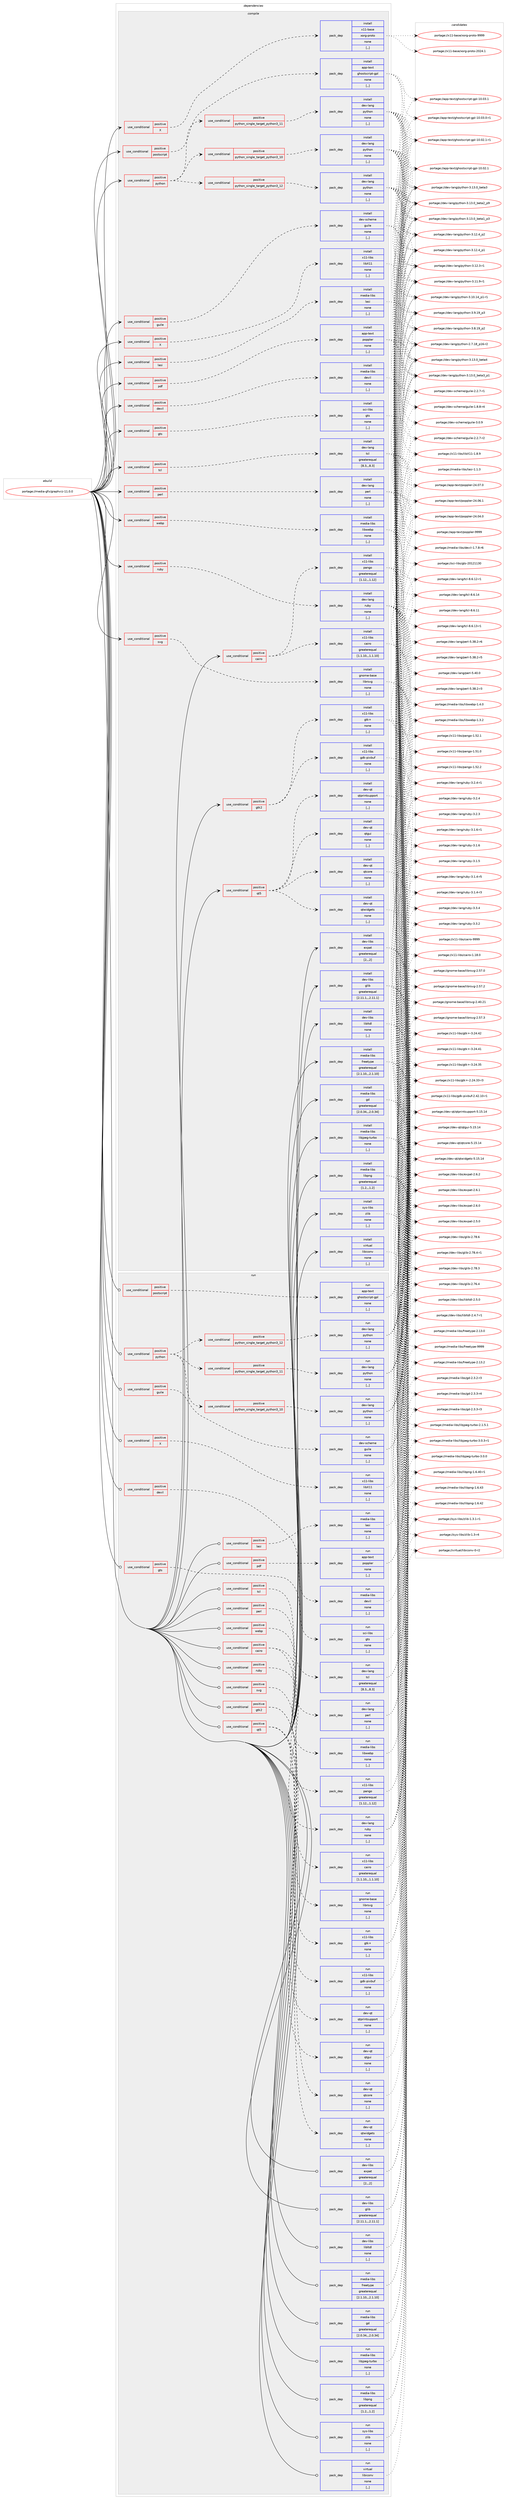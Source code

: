 digraph prolog {

# *************
# Graph options
# *************

newrank=true;
concentrate=true;
compound=true;
graph [rankdir=LR,fontname=Helvetica,fontsize=10,ranksep=1.5];#, ranksep=2.5, nodesep=0.2];
edge  [arrowhead=vee];
node  [fontname=Helvetica,fontsize=10];

# **********
# The ebuild
# **********

subgraph cluster_leftcol {
color=gray;
label=<<i>ebuild</i>>;
id [label="portage://media-gfx/graphviz-11.0.0", color=red, width=4, href="../media-gfx/graphviz-11.0.0.svg"];
}

# ****************
# The dependencies
# ****************

subgraph cluster_midcol {
color=gray;
label=<<i>dependencies</i>>;
subgraph cluster_compile {
fillcolor="#eeeeee";
style=filled;
label=<<i>compile</i>>;
subgraph cond73313 {
dependency290405 [label=<<TABLE BORDER="0" CELLBORDER="1" CELLSPACING="0" CELLPADDING="4"><TR><TD ROWSPAN="3" CELLPADDING="10">use_conditional</TD></TR><TR><TD>positive</TD></TR><TR><TD>X</TD></TR></TABLE>>, shape=none, color=red];
subgraph pack214747 {
dependency290406 [label=<<TABLE BORDER="0" CELLBORDER="1" CELLSPACING="0" CELLPADDING="4" WIDTH="220"><TR><TD ROWSPAN="6" CELLPADDING="30">pack_dep</TD></TR><TR><TD WIDTH="110">install</TD></TR><TR><TD>x11-base</TD></TR><TR><TD>xorg-proto</TD></TR><TR><TD>none</TD></TR><TR><TD>[,,]</TD></TR></TABLE>>, shape=none, color=blue];
}
dependency290405:e -> dependency290406:w [weight=20,style="dashed",arrowhead="vee"];
}
id:e -> dependency290405:w [weight=20,style="solid",arrowhead="vee"];
subgraph cond73314 {
dependency290407 [label=<<TABLE BORDER="0" CELLBORDER="1" CELLSPACING="0" CELLPADDING="4"><TR><TD ROWSPAN="3" CELLPADDING="10">use_conditional</TD></TR><TR><TD>positive</TD></TR><TR><TD>X</TD></TR></TABLE>>, shape=none, color=red];
subgraph pack214748 {
dependency290408 [label=<<TABLE BORDER="0" CELLBORDER="1" CELLSPACING="0" CELLPADDING="4" WIDTH="220"><TR><TD ROWSPAN="6" CELLPADDING="30">pack_dep</TD></TR><TR><TD WIDTH="110">install</TD></TR><TR><TD>x11-libs</TD></TR><TR><TD>libX11</TD></TR><TR><TD>none</TD></TR><TR><TD>[,,]</TD></TR></TABLE>>, shape=none, color=blue];
}
dependency290407:e -> dependency290408:w [weight=20,style="dashed",arrowhead="vee"];
}
id:e -> dependency290407:w [weight=20,style="solid",arrowhead="vee"];
subgraph cond73315 {
dependency290409 [label=<<TABLE BORDER="0" CELLBORDER="1" CELLSPACING="0" CELLPADDING="4"><TR><TD ROWSPAN="3" CELLPADDING="10">use_conditional</TD></TR><TR><TD>positive</TD></TR><TR><TD>cairo</TD></TR></TABLE>>, shape=none, color=red];
subgraph pack214749 {
dependency290410 [label=<<TABLE BORDER="0" CELLBORDER="1" CELLSPACING="0" CELLPADDING="4" WIDTH="220"><TR><TD ROWSPAN="6" CELLPADDING="30">pack_dep</TD></TR><TR><TD WIDTH="110">install</TD></TR><TR><TD>x11-libs</TD></TR><TR><TD>cairo</TD></TR><TR><TD>greaterequal</TD></TR><TR><TD>[1.1.10,,,1.1.10]</TD></TR></TABLE>>, shape=none, color=blue];
}
dependency290409:e -> dependency290410:w [weight=20,style="dashed",arrowhead="vee"];
subgraph pack214750 {
dependency290411 [label=<<TABLE BORDER="0" CELLBORDER="1" CELLSPACING="0" CELLPADDING="4" WIDTH="220"><TR><TD ROWSPAN="6" CELLPADDING="30">pack_dep</TD></TR><TR><TD WIDTH="110">install</TD></TR><TR><TD>x11-libs</TD></TR><TR><TD>pango</TD></TR><TR><TD>greaterequal</TD></TR><TR><TD>[1.12,,,1.12]</TD></TR></TABLE>>, shape=none, color=blue];
}
dependency290409:e -> dependency290411:w [weight=20,style="dashed",arrowhead="vee"];
}
id:e -> dependency290409:w [weight=20,style="solid",arrowhead="vee"];
subgraph cond73316 {
dependency290412 [label=<<TABLE BORDER="0" CELLBORDER="1" CELLSPACING="0" CELLPADDING="4"><TR><TD ROWSPAN="3" CELLPADDING="10">use_conditional</TD></TR><TR><TD>positive</TD></TR><TR><TD>devil</TD></TR></TABLE>>, shape=none, color=red];
subgraph pack214751 {
dependency290413 [label=<<TABLE BORDER="0" CELLBORDER="1" CELLSPACING="0" CELLPADDING="4" WIDTH="220"><TR><TD ROWSPAN="6" CELLPADDING="30">pack_dep</TD></TR><TR><TD WIDTH="110">install</TD></TR><TR><TD>media-libs</TD></TR><TR><TD>devil</TD></TR><TR><TD>none</TD></TR><TR><TD>[,,]</TD></TR></TABLE>>, shape=none, color=blue];
}
dependency290412:e -> dependency290413:w [weight=20,style="dashed",arrowhead="vee"];
}
id:e -> dependency290412:w [weight=20,style="solid",arrowhead="vee"];
subgraph cond73317 {
dependency290414 [label=<<TABLE BORDER="0" CELLBORDER="1" CELLSPACING="0" CELLPADDING="4"><TR><TD ROWSPAN="3" CELLPADDING="10">use_conditional</TD></TR><TR><TD>positive</TD></TR><TR><TD>gtk2</TD></TR></TABLE>>, shape=none, color=red];
subgraph pack214752 {
dependency290415 [label=<<TABLE BORDER="0" CELLBORDER="1" CELLSPACING="0" CELLPADDING="4" WIDTH="220"><TR><TD ROWSPAN="6" CELLPADDING="30">pack_dep</TD></TR><TR><TD WIDTH="110">install</TD></TR><TR><TD>x11-libs</TD></TR><TR><TD>gdk-pixbuf</TD></TR><TR><TD>none</TD></TR><TR><TD>[,,]</TD></TR></TABLE>>, shape=none, color=blue];
}
dependency290414:e -> dependency290415:w [weight=20,style="dashed",arrowhead="vee"];
subgraph pack214753 {
dependency290416 [label=<<TABLE BORDER="0" CELLBORDER="1" CELLSPACING="0" CELLPADDING="4" WIDTH="220"><TR><TD ROWSPAN="6" CELLPADDING="30">pack_dep</TD></TR><TR><TD WIDTH="110">install</TD></TR><TR><TD>x11-libs</TD></TR><TR><TD>gtk+</TD></TR><TR><TD>none</TD></TR><TR><TD>[,,]</TD></TR></TABLE>>, shape=none, color=blue];
}
dependency290414:e -> dependency290416:w [weight=20,style="dashed",arrowhead="vee"];
}
id:e -> dependency290414:w [weight=20,style="solid",arrowhead="vee"];
subgraph cond73318 {
dependency290417 [label=<<TABLE BORDER="0" CELLBORDER="1" CELLSPACING="0" CELLPADDING="4"><TR><TD ROWSPAN="3" CELLPADDING="10">use_conditional</TD></TR><TR><TD>positive</TD></TR><TR><TD>gts</TD></TR></TABLE>>, shape=none, color=red];
subgraph pack214754 {
dependency290418 [label=<<TABLE BORDER="0" CELLBORDER="1" CELLSPACING="0" CELLPADDING="4" WIDTH="220"><TR><TD ROWSPAN="6" CELLPADDING="30">pack_dep</TD></TR><TR><TD WIDTH="110">install</TD></TR><TR><TD>sci-libs</TD></TR><TR><TD>gts</TD></TR><TR><TD>none</TD></TR><TR><TD>[,,]</TD></TR></TABLE>>, shape=none, color=blue];
}
dependency290417:e -> dependency290418:w [weight=20,style="dashed",arrowhead="vee"];
}
id:e -> dependency290417:w [weight=20,style="solid",arrowhead="vee"];
subgraph cond73319 {
dependency290419 [label=<<TABLE BORDER="0" CELLBORDER="1" CELLSPACING="0" CELLPADDING="4"><TR><TD ROWSPAN="3" CELLPADDING="10">use_conditional</TD></TR><TR><TD>positive</TD></TR><TR><TD>guile</TD></TR></TABLE>>, shape=none, color=red];
subgraph pack214755 {
dependency290420 [label=<<TABLE BORDER="0" CELLBORDER="1" CELLSPACING="0" CELLPADDING="4" WIDTH="220"><TR><TD ROWSPAN="6" CELLPADDING="30">pack_dep</TD></TR><TR><TD WIDTH="110">install</TD></TR><TR><TD>dev-scheme</TD></TR><TR><TD>guile</TD></TR><TR><TD>none</TD></TR><TR><TD>[,,]</TD></TR></TABLE>>, shape=none, color=blue];
}
dependency290419:e -> dependency290420:w [weight=20,style="dashed",arrowhead="vee"];
}
id:e -> dependency290419:w [weight=20,style="solid",arrowhead="vee"];
subgraph cond73320 {
dependency290421 [label=<<TABLE BORDER="0" CELLBORDER="1" CELLSPACING="0" CELLPADDING="4"><TR><TD ROWSPAN="3" CELLPADDING="10">use_conditional</TD></TR><TR><TD>positive</TD></TR><TR><TD>lasi</TD></TR></TABLE>>, shape=none, color=red];
subgraph pack214756 {
dependency290422 [label=<<TABLE BORDER="0" CELLBORDER="1" CELLSPACING="0" CELLPADDING="4" WIDTH="220"><TR><TD ROWSPAN="6" CELLPADDING="30">pack_dep</TD></TR><TR><TD WIDTH="110">install</TD></TR><TR><TD>media-libs</TD></TR><TR><TD>lasi</TD></TR><TR><TD>none</TD></TR><TR><TD>[,,]</TD></TR></TABLE>>, shape=none, color=blue];
}
dependency290421:e -> dependency290422:w [weight=20,style="dashed",arrowhead="vee"];
}
id:e -> dependency290421:w [weight=20,style="solid",arrowhead="vee"];
subgraph cond73321 {
dependency290423 [label=<<TABLE BORDER="0" CELLBORDER="1" CELLSPACING="0" CELLPADDING="4"><TR><TD ROWSPAN="3" CELLPADDING="10">use_conditional</TD></TR><TR><TD>positive</TD></TR><TR><TD>pdf</TD></TR></TABLE>>, shape=none, color=red];
subgraph pack214757 {
dependency290424 [label=<<TABLE BORDER="0" CELLBORDER="1" CELLSPACING="0" CELLPADDING="4" WIDTH="220"><TR><TD ROWSPAN="6" CELLPADDING="30">pack_dep</TD></TR><TR><TD WIDTH="110">install</TD></TR><TR><TD>app-text</TD></TR><TR><TD>poppler</TD></TR><TR><TD>none</TD></TR><TR><TD>[,,]</TD></TR></TABLE>>, shape=none, color=blue];
}
dependency290423:e -> dependency290424:w [weight=20,style="dashed",arrowhead="vee"];
}
id:e -> dependency290423:w [weight=20,style="solid",arrowhead="vee"];
subgraph cond73322 {
dependency290425 [label=<<TABLE BORDER="0" CELLBORDER="1" CELLSPACING="0" CELLPADDING="4"><TR><TD ROWSPAN="3" CELLPADDING="10">use_conditional</TD></TR><TR><TD>positive</TD></TR><TR><TD>perl</TD></TR></TABLE>>, shape=none, color=red];
subgraph pack214758 {
dependency290426 [label=<<TABLE BORDER="0" CELLBORDER="1" CELLSPACING="0" CELLPADDING="4" WIDTH="220"><TR><TD ROWSPAN="6" CELLPADDING="30">pack_dep</TD></TR><TR><TD WIDTH="110">install</TD></TR><TR><TD>dev-lang</TD></TR><TR><TD>perl</TD></TR><TR><TD>none</TD></TR><TR><TD>[,,]</TD></TR></TABLE>>, shape=none, color=blue];
}
dependency290425:e -> dependency290426:w [weight=20,style="dashed",arrowhead="vee"];
}
id:e -> dependency290425:w [weight=20,style="solid",arrowhead="vee"];
subgraph cond73323 {
dependency290427 [label=<<TABLE BORDER="0" CELLBORDER="1" CELLSPACING="0" CELLPADDING="4"><TR><TD ROWSPAN="3" CELLPADDING="10">use_conditional</TD></TR><TR><TD>positive</TD></TR><TR><TD>postscript</TD></TR></TABLE>>, shape=none, color=red];
subgraph pack214759 {
dependency290428 [label=<<TABLE BORDER="0" CELLBORDER="1" CELLSPACING="0" CELLPADDING="4" WIDTH="220"><TR><TD ROWSPAN="6" CELLPADDING="30">pack_dep</TD></TR><TR><TD WIDTH="110">install</TD></TR><TR><TD>app-text</TD></TR><TR><TD>ghostscript-gpl</TD></TR><TR><TD>none</TD></TR><TR><TD>[,,]</TD></TR></TABLE>>, shape=none, color=blue];
}
dependency290427:e -> dependency290428:w [weight=20,style="dashed",arrowhead="vee"];
}
id:e -> dependency290427:w [weight=20,style="solid",arrowhead="vee"];
subgraph cond73324 {
dependency290429 [label=<<TABLE BORDER="0" CELLBORDER="1" CELLSPACING="0" CELLPADDING="4"><TR><TD ROWSPAN="3" CELLPADDING="10">use_conditional</TD></TR><TR><TD>positive</TD></TR><TR><TD>python</TD></TR></TABLE>>, shape=none, color=red];
subgraph cond73325 {
dependency290430 [label=<<TABLE BORDER="0" CELLBORDER="1" CELLSPACING="0" CELLPADDING="4"><TR><TD ROWSPAN="3" CELLPADDING="10">use_conditional</TD></TR><TR><TD>positive</TD></TR><TR><TD>python_single_target_python3_10</TD></TR></TABLE>>, shape=none, color=red];
subgraph pack214760 {
dependency290431 [label=<<TABLE BORDER="0" CELLBORDER="1" CELLSPACING="0" CELLPADDING="4" WIDTH="220"><TR><TD ROWSPAN="6" CELLPADDING="30">pack_dep</TD></TR><TR><TD WIDTH="110">install</TD></TR><TR><TD>dev-lang</TD></TR><TR><TD>python</TD></TR><TR><TD>none</TD></TR><TR><TD>[,,]</TD></TR></TABLE>>, shape=none, color=blue];
}
dependency290430:e -> dependency290431:w [weight=20,style="dashed",arrowhead="vee"];
}
dependency290429:e -> dependency290430:w [weight=20,style="dashed",arrowhead="vee"];
subgraph cond73326 {
dependency290432 [label=<<TABLE BORDER="0" CELLBORDER="1" CELLSPACING="0" CELLPADDING="4"><TR><TD ROWSPAN="3" CELLPADDING="10">use_conditional</TD></TR><TR><TD>positive</TD></TR><TR><TD>python_single_target_python3_11</TD></TR></TABLE>>, shape=none, color=red];
subgraph pack214761 {
dependency290433 [label=<<TABLE BORDER="0" CELLBORDER="1" CELLSPACING="0" CELLPADDING="4" WIDTH="220"><TR><TD ROWSPAN="6" CELLPADDING="30">pack_dep</TD></TR><TR><TD WIDTH="110">install</TD></TR><TR><TD>dev-lang</TD></TR><TR><TD>python</TD></TR><TR><TD>none</TD></TR><TR><TD>[,,]</TD></TR></TABLE>>, shape=none, color=blue];
}
dependency290432:e -> dependency290433:w [weight=20,style="dashed",arrowhead="vee"];
}
dependency290429:e -> dependency290432:w [weight=20,style="dashed",arrowhead="vee"];
subgraph cond73327 {
dependency290434 [label=<<TABLE BORDER="0" CELLBORDER="1" CELLSPACING="0" CELLPADDING="4"><TR><TD ROWSPAN="3" CELLPADDING="10">use_conditional</TD></TR><TR><TD>positive</TD></TR><TR><TD>python_single_target_python3_12</TD></TR></TABLE>>, shape=none, color=red];
subgraph pack214762 {
dependency290435 [label=<<TABLE BORDER="0" CELLBORDER="1" CELLSPACING="0" CELLPADDING="4" WIDTH="220"><TR><TD ROWSPAN="6" CELLPADDING="30">pack_dep</TD></TR><TR><TD WIDTH="110">install</TD></TR><TR><TD>dev-lang</TD></TR><TR><TD>python</TD></TR><TR><TD>none</TD></TR><TR><TD>[,,]</TD></TR></TABLE>>, shape=none, color=blue];
}
dependency290434:e -> dependency290435:w [weight=20,style="dashed",arrowhead="vee"];
}
dependency290429:e -> dependency290434:w [weight=20,style="dashed",arrowhead="vee"];
}
id:e -> dependency290429:w [weight=20,style="solid",arrowhead="vee"];
subgraph cond73328 {
dependency290436 [label=<<TABLE BORDER="0" CELLBORDER="1" CELLSPACING="0" CELLPADDING="4"><TR><TD ROWSPAN="3" CELLPADDING="10">use_conditional</TD></TR><TR><TD>positive</TD></TR><TR><TD>qt5</TD></TR></TABLE>>, shape=none, color=red];
subgraph pack214763 {
dependency290437 [label=<<TABLE BORDER="0" CELLBORDER="1" CELLSPACING="0" CELLPADDING="4" WIDTH="220"><TR><TD ROWSPAN="6" CELLPADDING="30">pack_dep</TD></TR><TR><TD WIDTH="110">install</TD></TR><TR><TD>dev-qt</TD></TR><TR><TD>qtcore</TD></TR><TR><TD>none</TD></TR><TR><TD>[,,]</TD></TR></TABLE>>, shape=none, color=blue];
}
dependency290436:e -> dependency290437:w [weight=20,style="dashed",arrowhead="vee"];
subgraph pack214764 {
dependency290438 [label=<<TABLE BORDER="0" CELLBORDER="1" CELLSPACING="0" CELLPADDING="4" WIDTH="220"><TR><TD ROWSPAN="6" CELLPADDING="30">pack_dep</TD></TR><TR><TD WIDTH="110">install</TD></TR><TR><TD>dev-qt</TD></TR><TR><TD>qtgui</TD></TR><TR><TD>none</TD></TR><TR><TD>[,,]</TD></TR></TABLE>>, shape=none, color=blue];
}
dependency290436:e -> dependency290438:w [weight=20,style="dashed",arrowhead="vee"];
subgraph pack214765 {
dependency290439 [label=<<TABLE BORDER="0" CELLBORDER="1" CELLSPACING="0" CELLPADDING="4" WIDTH="220"><TR><TD ROWSPAN="6" CELLPADDING="30">pack_dep</TD></TR><TR><TD WIDTH="110">install</TD></TR><TR><TD>dev-qt</TD></TR><TR><TD>qtprintsupport</TD></TR><TR><TD>none</TD></TR><TR><TD>[,,]</TD></TR></TABLE>>, shape=none, color=blue];
}
dependency290436:e -> dependency290439:w [weight=20,style="dashed",arrowhead="vee"];
subgraph pack214766 {
dependency290440 [label=<<TABLE BORDER="0" CELLBORDER="1" CELLSPACING="0" CELLPADDING="4" WIDTH="220"><TR><TD ROWSPAN="6" CELLPADDING="30">pack_dep</TD></TR><TR><TD WIDTH="110">install</TD></TR><TR><TD>dev-qt</TD></TR><TR><TD>qtwidgets</TD></TR><TR><TD>none</TD></TR><TR><TD>[,,]</TD></TR></TABLE>>, shape=none, color=blue];
}
dependency290436:e -> dependency290440:w [weight=20,style="dashed",arrowhead="vee"];
}
id:e -> dependency290436:w [weight=20,style="solid",arrowhead="vee"];
subgraph cond73329 {
dependency290441 [label=<<TABLE BORDER="0" CELLBORDER="1" CELLSPACING="0" CELLPADDING="4"><TR><TD ROWSPAN="3" CELLPADDING="10">use_conditional</TD></TR><TR><TD>positive</TD></TR><TR><TD>ruby</TD></TR></TABLE>>, shape=none, color=red];
subgraph pack214767 {
dependency290442 [label=<<TABLE BORDER="0" CELLBORDER="1" CELLSPACING="0" CELLPADDING="4" WIDTH="220"><TR><TD ROWSPAN="6" CELLPADDING="30">pack_dep</TD></TR><TR><TD WIDTH="110">install</TD></TR><TR><TD>dev-lang</TD></TR><TR><TD>ruby</TD></TR><TR><TD>none</TD></TR><TR><TD>[,,]</TD></TR></TABLE>>, shape=none, color=blue];
}
dependency290441:e -> dependency290442:w [weight=20,style="dashed",arrowhead="vee"];
}
id:e -> dependency290441:w [weight=20,style="solid",arrowhead="vee"];
subgraph cond73330 {
dependency290443 [label=<<TABLE BORDER="0" CELLBORDER="1" CELLSPACING="0" CELLPADDING="4"><TR><TD ROWSPAN="3" CELLPADDING="10">use_conditional</TD></TR><TR><TD>positive</TD></TR><TR><TD>svg</TD></TR></TABLE>>, shape=none, color=red];
subgraph pack214768 {
dependency290444 [label=<<TABLE BORDER="0" CELLBORDER="1" CELLSPACING="0" CELLPADDING="4" WIDTH="220"><TR><TD ROWSPAN="6" CELLPADDING="30">pack_dep</TD></TR><TR><TD WIDTH="110">install</TD></TR><TR><TD>gnome-base</TD></TR><TR><TD>librsvg</TD></TR><TR><TD>none</TD></TR><TR><TD>[,,]</TD></TR></TABLE>>, shape=none, color=blue];
}
dependency290443:e -> dependency290444:w [weight=20,style="dashed",arrowhead="vee"];
}
id:e -> dependency290443:w [weight=20,style="solid",arrowhead="vee"];
subgraph cond73331 {
dependency290445 [label=<<TABLE BORDER="0" CELLBORDER="1" CELLSPACING="0" CELLPADDING="4"><TR><TD ROWSPAN="3" CELLPADDING="10">use_conditional</TD></TR><TR><TD>positive</TD></TR><TR><TD>tcl</TD></TR></TABLE>>, shape=none, color=red];
subgraph pack214769 {
dependency290446 [label=<<TABLE BORDER="0" CELLBORDER="1" CELLSPACING="0" CELLPADDING="4" WIDTH="220"><TR><TD ROWSPAN="6" CELLPADDING="30">pack_dep</TD></TR><TR><TD WIDTH="110">install</TD></TR><TR><TD>dev-lang</TD></TR><TR><TD>tcl</TD></TR><TR><TD>greaterequal</TD></TR><TR><TD>[8.3,,,8.3]</TD></TR></TABLE>>, shape=none, color=blue];
}
dependency290445:e -> dependency290446:w [weight=20,style="dashed",arrowhead="vee"];
}
id:e -> dependency290445:w [weight=20,style="solid",arrowhead="vee"];
subgraph cond73332 {
dependency290447 [label=<<TABLE BORDER="0" CELLBORDER="1" CELLSPACING="0" CELLPADDING="4"><TR><TD ROWSPAN="3" CELLPADDING="10">use_conditional</TD></TR><TR><TD>positive</TD></TR><TR><TD>webp</TD></TR></TABLE>>, shape=none, color=red];
subgraph pack214770 {
dependency290448 [label=<<TABLE BORDER="0" CELLBORDER="1" CELLSPACING="0" CELLPADDING="4" WIDTH="220"><TR><TD ROWSPAN="6" CELLPADDING="30">pack_dep</TD></TR><TR><TD WIDTH="110">install</TD></TR><TR><TD>media-libs</TD></TR><TR><TD>libwebp</TD></TR><TR><TD>none</TD></TR><TR><TD>[,,]</TD></TR></TABLE>>, shape=none, color=blue];
}
dependency290447:e -> dependency290448:w [weight=20,style="dashed",arrowhead="vee"];
}
id:e -> dependency290447:w [weight=20,style="solid",arrowhead="vee"];
subgraph pack214771 {
dependency290449 [label=<<TABLE BORDER="0" CELLBORDER="1" CELLSPACING="0" CELLPADDING="4" WIDTH="220"><TR><TD ROWSPAN="6" CELLPADDING="30">pack_dep</TD></TR><TR><TD WIDTH="110">install</TD></TR><TR><TD>dev-libs</TD></TR><TR><TD>expat</TD></TR><TR><TD>greaterequal</TD></TR><TR><TD>[2,,,2]</TD></TR></TABLE>>, shape=none, color=blue];
}
id:e -> dependency290449:w [weight=20,style="solid",arrowhead="vee"];
subgraph pack214772 {
dependency290450 [label=<<TABLE BORDER="0" CELLBORDER="1" CELLSPACING="0" CELLPADDING="4" WIDTH="220"><TR><TD ROWSPAN="6" CELLPADDING="30">pack_dep</TD></TR><TR><TD WIDTH="110">install</TD></TR><TR><TD>dev-libs</TD></TR><TR><TD>glib</TD></TR><TR><TD>greaterequal</TD></TR><TR><TD>[2.11.1,,,2.11.1]</TD></TR></TABLE>>, shape=none, color=blue];
}
id:e -> dependency290450:w [weight=20,style="solid",arrowhead="vee"];
subgraph pack214773 {
dependency290451 [label=<<TABLE BORDER="0" CELLBORDER="1" CELLSPACING="0" CELLPADDING="4" WIDTH="220"><TR><TD ROWSPAN="6" CELLPADDING="30">pack_dep</TD></TR><TR><TD WIDTH="110">install</TD></TR><TR><TD>dev-libs</TD></TR><TR><TD>libltdl</TD></TR><TR><TD>none</TD></TR><TR><TD>[,,]</TD></TR></TABLE>>, shape=none, color=blue];
}
id:e -> dependency290451:w [weight=20,style="solid",arrowhead="vee"];
subgraph pack214774 {
dependency290452 [label=<<TABLE BORDER="0" CELLBORDER="1" CELLSPACING="0" CELLPADDING="4" WIDTH="220"><TR><TD ROWSPAN="6" CELLPADDING="30">pack_dep</TD></TR><TR><TD WIDTH="110">install</TD></TR><TR><TD>media-libs</TD></TR><TR><TD>freetype</TD></TR><TR><TD>greaterequal</TD></TR><TR><TD>[2.1.10,,,2.1.10]</TD></TR></TABLE>>, shape=none, color=blue];
}
id:e -> dependency290452:w [weight=20,style="solid",arrowhead="vee"];
subgraph pack214775 {
dependency290453 [label=<<TABLE BORDER="0" CELLBORDER="1" CELLSPACING="0" CELLPADDING="4" WIDTH="220"><TR><TD ROWSPAN="6" CELLPADDING="30">pack_dep</TD></TR><TR><TD WIDTH="110">install</TD></TR><TR><TD>media-libs</TD></TR><TR><TD>gd</TD></TR><TR><TD>greaterequal</TD></TR><TR><TD>[2.0.34,,,2.0.34]</TD></TR></TABLE>>, shape=none, color=blue];
}
id:e -> dependency290453:w [weight=20,style="solid",arrowhead="vee"];
subgraph pack214776 {
dependency290454 [label=<<TABLE BORDER="0" CELLBORDER="1" CELLSPACING="0" CELLPADDING="4" WIDTH="220"><TR><TD ROWSPAN="6" CELLPADDING="30">pack_dep</TD></TR><TR><TD WIDTH="110">install</TD></TR><TR><TD>media-libs</TD></TR><TR><TD>libjpeg-turbo</TD></TR><TR><TD>none</TD></TR><TR><TD>[,,]</TD></TR></TABLE>>, shape=none, color=blue];
}
id:e -> dependency290454:w [weight=20,style="solid",arrowhead="vee"];
subgraph pack214777 {
dependency290455 [label=<<TABLE BORDER="0" CELLBORDER="1" CELLSPACING="0" CELLPADDING="4" WIDTH="220"><TR><TD ROWSPAN="6" CELLPADDING="30">pack_dep</TD></TR><TR><TD WIDTH="110">install</TD></TR><TR><TD>media-libs</TD></TR><TR><TD>libpng</TD></TR><TR><TD>greaterequal</TD></TR><TR><TD>[1.2,,,1.2]</TD></TR></TABLE>>, shape=none, color=blue];
}
id:e -> dependency290455:w [weight=20,style="solid",arrowhead="vee"];
subgraph pack214778 {
dependency290456 [label=<<TABLE BORDER="0" CELLBORDER="1" CELLSPACING="0" CELLPADDING="4" WIDTH="220"><TR><TD ROWSPAN="6" CELLPADDING="30">pack_dep</TD></TR><TR><TD WIDTH="110">install</TD></TR><TR><TD>sys-libs</TD></TR><TR><TD>zlib</TD></TR><TR><TD>none</TD></TR><TR><TD>[,,]</TD></TR></TABLE>>, shape=none, color=blue];
}
id:e -> dependency290456:w [weight=20,style="solid",arrowhead="vee"];
subgraph pack214779 {
dependency290457 [label=<<TABLE BORDER="0" CELLBORDER="1" CELLSPACING="0" CELLPADDING="4" WIDTH="220"><TR><TD ROWSPAN="6" CELLPADDING="30">pack_dep</TD></TR><TR><TD WIDTH="110">install</TD></TR><TR><TD>virtual</TD></TR><TR><TD>libiconv</TD></TR><TR><TD>none</TD></TR><TR><TD>[,,]</TD></TR></TABLE>>, shape=none, color=blue];
}
id:e -> dependency290457:w [weight=20,style="solid",arrowhead="vee"];
}
subgraph cluster_compileandrun {
fillcolor="#eeeeee";
style=filled;
label=<<i>compile and run</i>>;
}
subgraph cluster_run {
fillcolor="#eeeeee";
style=filled;
label=<<i>run</i>>;
subgraph cond73333 {
dependency290458 [label=<<TABLE BORDER="0" CELLBORDER="1" CELLSPACING="0" CELLPADDING="4"><TR><TD ROWSPAN="3" CELLPADDING="10">use_conditional</TD></TR><TR><TD>positive</TD></TR><TR><TD>X</TD></TR></TABLE>>, shape=none, color=red];
subgraph pack214780 {
dependency290459 [label=<<TABLE BORDER="0" CELLBORDER="1" CELLSPACING="0" CELLPADDING="4" WIDTH="220"><TR><TD ROWSPAN="6" CELLPADDING="30">pack_dep</TD></TR><TR><TD WIDTH="110">run</TD></TR><TR><TD>x11-libs</TD></TR><TR><TD>libX11</TD></TR><TR><TD>none</TD></TR><TR><TD>[,,]</TD></TR></TABLE>>, shape=none, color=blue];
}
dependency290458:e -> dependency290459:w [weight=20,style="dashed",arrowhead="vee"];
}
id:e -> dependency290458:w [weight=20,style="solid",arrowhead="odot"];
subgraph cond73334 {
dependency290460 [label=<<TABLE BORDER="0" CELLBORDER="1" CELLSPACING="0" CELLPADDING="4"><TR><TD ROWSPAN="3" CELLPADDING="10">use_conditional</TD></TR><TR><TD>positive</TD></TR><TR><TD>cairo</TD></TR></TABLE>>, shape=none, color=red];
subgraph pack214781 {
dependency290461 [label=<<TABLE BORDER="0" CELLBORDER="1" CELLSPACING="0" CELLPADDING="4" WIDTH="220"><TR><TD ROWSPAN="6" CELLPADDING="30">pack_dep</TD></TR><TR><TD WIDTH="110">run</TD></TR><TR><TD>x11-libs</TD></TR><TR><TD>cairo</TD></TR><TR><TD>greaterequal</TD></TR><TR><TD>[1.1.10,,,1.1.10]</TD></TR></TABLE>>, shape=none, color=blue];
}
dependency290460:e -> dependency290461:w [weight=20,style="dashed",arrowhead="vee"];
subgraph pack214782 {
dependency290462 [label=<<TABLE BORDER="0" CELLBORDER="1" CELLSPACING="0" CELLPADDING="4" WIDTH="220"><TR><TD ROWSPAN="6" CELLPADDING="30">pack_dep</TD></TR><TR><TD WIDTH="110">run</TD></TR><TR><TD>x11-libs</TD></TR><TR><TD>pango</TD></TR><TR><TD>greaterequal</TD></TR><TR><TD>[1.12,,,1.12]</TD></TR></TABLE>>, shape=none, color=blue];
}
dependency290460:e -> dependency290462:w [weight=20,style="dashed",arrowhead="vee"];
}
id:e -> dependency290460:w [weight=20,style="solid",arrowhead="odot"];
subgraph cond73335 {
dependency290463 [label=<<TABLE BORDER="0" CELLBORDER="1" CELLSPACING="0" CELLPADDING="4"><TR><TD ROWSPAN="3" CELLPADDING="10">use_conditional</TD></TR><TR><TD>positive</TD></TR><TR><TD>devil</TD></TR></TABLE>>, shape=none, color=red];
subgraph pack214783 {
dependency290464 [label=<<TABLE BORDER="0" CELLBORDER="1" CELLSPACING="0" CELLPADDING="4" WIDTH="220"><TR><TD ROWSPAN="6" CELLPADDING="30">pack_dep</TD></TR><TR><TD WIDTH="110">run</TD></TR><TR><TD>media-libs</TD></TR><TR><TD>devil</TD></TR><TR><TD>none</TD></TR><TR><TD>[,,]</TD></TR></TABLE>>, shape=none, color=blue];
}
dependency290463:e -> dependency290464:w [weight=20,style="dashed",arrowhead="vee"];
}
id:e -> dependency290463:w [weight=20,style="solid",arrowhead="odot"];
subgraph cond73336 {
dependency290465 [label=<<TABLE BORDER="0" CELLBORDER="1" CELLSPACING="0" CELLPADDING="4"><TR><TD ROWSPAN="3" CELLPADDING="10">use_conditional</TD></TR><TR><TD>positive</TD></TR><TR><TD>gtk2</TD></TR></TABLE>>, shape=none, color=red];
subgraph pack214784 {
dependency290466 [label=<<TABLE BORDER="0" CELLBORDER="1" CELLSPACING="0" CELLPADDING="4" WIDTH="220"><TR><TD ROWSPAN="6" CELLPADDING="30">pack_dep</TD></TR><TR><TD WIDTH="110">run</TD></TR><TR><TD>x11-libs</TD></TR><TR><TD>gdk-pixbuf</TD></TR><TR><TD>none</TD></TR><TR><TD>[,,]</TD></TR></TABLE>>, shape=none, color=blue];
}
dependency290465:e -> dependency290466:w [weight=20,style="dashed",arrowhead="vee"];
subgraph pack214785 {
dependency290467 [label=<<TABLE BORDER="0" CELLBORDER="1" CELLSPACING="0" CELLPADDING="4" WIDTH="220"><TR><TD ROWSPAN="6" CELLPADDING="30">pack_dep</TD></TR><TR><TD WIDTH="110">run</TD></TR><TR><TD>x11-libs</TD></TR><TR><TD>gtk+</TD></TR><TR><TD>none</TD></TR><TR><TD>[,,]</TD></TR></TABLE>>, shape=none, color=blue];
}
dependency290465:e -> dependency290467:w [weight=20,style="dashed",arrowhead="vee"];
}
id:e -> dependency290465:w [weight=20,style="solid",arrowhead="odot"];
subgraph cond73337 {
dependency290468 [label=<<TABLE BORDER="0" CELLBORDER="1" CELLSPACING="0" CELLPADDING="4"><TR><TD ROWSPAN="3" CELLPADDING="10">use_conditional</TD></TR><TR><TD>positive</TD></TR><TR><TD>gts</TD></TR></TABLE>>, shape=none, color=red];
subgraph pack214786 {
dependency290469 [label=<<TABLE BORDER="0" CELLBORDER="1" CELLSPACING="0" CELLPADDING="4" WIDTH="220"><TR><TD ROWSPAN="6" CELLPADDING="30">pack_dep</TD></TR><TR><TD WIDTH="110">run</TD></TR><TR><TD>sci-libs</TD></TR><TR><TD>gts</TD></TR><TR><TD>none</TD></TR><TR><TD>[,,]</TD></TR></TABLE>>, shape=none, color=blue];
}
dependency290468:e -> dependency290469:w [weight=20,style="dashed",arrowhead="vee"];
}
id:e -> dependency290468:w [weight=20,style="solid",arrowhead="odot"];
subgraph cond73338 {
dependency290470 [label=<<TABLE BORDER="0" CELLBORDER="1" CELLSPACING="0" CELLPADDING="4"><TR><TD ROWSPAN="3" CELLPADDING="10">use_conditional</TD></TR><TR><TD>positive</TD></TR><TR><TD>guile</TD></TR></TABLE>>, shape=none, color=red];
subgraph pack214787 {
dependency290471 [label=<<TABLE BORDER="0" CELLBORDER="1" CELLSPACING="0" CELLPADDING="4" WIDTH="220"><TR><TD ROWSPAN="6" CELLPADDING="30">pack_dep</TD></TR><TR><TD WIDTH="110">run</TD></TR><TR><TD>dev-scheme</TD></TR><TR><TD>guile</TD></TR><TR><TD>none</TD></TR><TR><TD>[,,]</TD></TR></TABLE>>, shape=none, color=blue];
}
dependency290470:e -> dependency290471:w [weight=20,style="dashed",arrowhead="vee"];
}
id:e -> dependency290470:w [weight=20,style="solid",arrowhead="odot"];
subgraph cond73339 {
dependency290472 [label=<<TABLE BORDER="0" CELLBORDER="1" CELLSPACING="0" CELLPADDING="4"><TR><TD ROWSPAN="3" CELLPADDING="10">use_conditional</TD></TR><TR><TD>positive</TD></TR><TR><TD>lasi</TD></TR></TABLE>>, shape=none, color=red];
subgraph pack214788 {
dependency290473 [label=<<TABLE BORDER="0" CELLBORDER="1" CELLSPACING="0" CELLPADDING="4" WIDTH="220"><TR><TD ROWSPAN="6" CELLPADDING="30">pack_dep</TD></TR><TR><TD WIDTH="110">run</TD></TR><TR><TD>media-libs</TD></TR><TR><TD>lasi</TD></TR><TR><TD>none</TD></TR><TR><TD>[,,]</TD></TR></TABLE>>, shape=none, color=blue];
}
dependency290472:e -> dependency290473:w [weight=20,style="dashed",arrowhead="vee"];
}
id:e -> dependency290472:w [weight=20,style="solid",arrowhead="odot"];
subgraph cond73340 {
dependency290474 [label=<<TABLE BORDER="0" CELLBORDER="1" CELLSPACING="0" CELLPADDING="4"><TR><TD ROWSPAN="3" CELLPADDING="10">use_conditional</TD></TR><TR><TD>positive</TD></TR><TR><TD>pdf</TD></TR></TABLE>>, shape=none, color=red];
subgraph pack214789 {
dependency290475 [label=<<TABLE BORDER="0" CELLBORDER="1" CELLSPACING="0" CELLPADDING="4" WIDTH="220"><TR><TD ROWSPAN="6" CELLPADDING="30">pack_dep</TD></TR><TR><TD WIDTH="110">run</TD></TR><TR><TD>app-text</TD></TR><TR><TD>poppler</TD></TR><TR><TD>none</TD></TR><TR><TD>[,,]</TD></TR></TABLE>>, shape=none, color=blue];
}
dependency290474:e -> dependency290475:w [weight=20,style="dashed",arrowhead="vee"];
}
id:e -> dependency290474:w [weight=20,style="solid",arrowhead="odot"];
subgraph cond73341 {
dependency290476 [label=<<TABLE BORDER="0" CELLBORDER="1" CELLSPACING="0" CELLPADDING="4"><TR><TD ROWSPAN="3" CELLPADDING="10">use_conditional</TD></TR><TR><TD>positive</TD></TR><TR><TD>perl</TD></TR></TABLE>>, shape=none, color=red];
subgraph pack214790 {
dependency290477 [label=<<TABLE BORDER="0" CELLBORDER="1" CELLSPACING="0" CELLPADDING="4" WIDTH="220"><TR><TD ROWSPAN="6" CELLPADDING="30">pack_dep</TD></TR><TR><TD WIDTH="110">run</TD></TR><TR><TD>dev-lang</TD></TR><TR><TD>perl</TD></TR><TR><TD>none</TD></TR><TR><TD>[,,]</TD></TR></TABLE>>, shape=none, color=blue];
}
dependency290476:e -> dependency290477:w [weight=20,style="dashed",arrowhead="vee"];
}
id:e -> dependency290476:w [weight=20,style="solid",arrowhead="odot"];
subgraph cond73342 {
dependency290478 [label=<<TABLE BORDER="0" CELLBORDER="1" CELLSPACING="0" CELLPADDING="4"><TR><TD ROWSPAN="3" CELLPADDING="10">use_conditional</TD></TR><TR><TD>positive</TD></TR><TR><TD>postscript</TD></TR></TABLE>>, shape=none, color=red];
subgraph pack214791 {
dependency290479 [label=<<TABLE BORDER="0" CELLBORDER="1" CELLSPACING="0" CELLPADDING="4" WIDTH="220"><TR><TD ROWSPAN="6" CELLPADDING="30">pack_dep</TD></TR><TR><TD WIDTH="110">run</TD></TR><TR><TD>app-text</TD></TR><TR><TD>ghostscript-gpl</TD></TR><TR><TD>none</TD></TR><TR><TD>[,,]</TD></TR></TABLE>>, shape=none, color=blue];
}
dependency290478:e -> dependency290479:w [weight=20,style="dashed",arrowhead="vee"];
}
id:e -> dependency290478:w [weight=20,style="solid",arrowhead="odot"];
subgraph cond73343 {
dependency290480 [label=<<TABLE BORDER="0" CELLBORDER="1" CELLSPACING="0" CELLPADDING="4"><TR><TD ROWSPAN="3" CELLPADDING="10">use_conditional</TD></TR><TR><TD>positive</TD></TR><TR><TD>python</TD></TR></TABLE>>, shape=none, color=red];
subgraph cond73344 {
dependency290481 [label=<<TABLE BORDER="0" CELLBORDER="1" CELLSPACING="0" CELLPADDING="4"><TR><TD ROWSPAN="3" CELLPADDING="10">use_conditional</TD></TR><TR><TD>positive</TD></TR><TR><TD>python_single_target_python3_10</TD></TR></TABLE>>, shape=none, color=red];
subgraph pack214792 {
dependency290482 [label=<<TABLE BORDER="0" CELLBORDER="1" CELLSPACING="0" CELLPADDING="4" WIDTH="220"><TR><TD ROWSPAN="6" CELLPADDING="30">pack_dep</TD></TR><TR><TD WIDTH="110">run</TD></TR><TR><TD>dev-lang</TD></TR><TR><TD>python</TD></TR><TR><TD>none</TD></TR><TR><TD>[,,]</TD></TR></TABLE>>, shape=none, color=blue];
}
dependency290481:e -> dependency290482:w [weight=20,style="dashed",arrowhead="vee"];
}
dependency290480:e -> dependency290481:w [weight=20,style="dashed",arrowhead="vee"];
subgraph cond73345 {
dependency290483 [label=<<TABLE BORDER="0" CELLBORDER="1" CELLSPACING="0" CELLPADDING="4"><TR><TD ROWSPAN="3" CELLPADDING="10">use_conditional</TD></TR><TR><TD>positive</TD></TR><TR><TD>python_single_target_python3_11</TD></TR></TABLE>>, shape=none, color=red];
subgraph pack214793 {
dependency290484 [label=<<TABLE BORDER="0" CELLBORDER="1" CELLSPACING="0" CELLPADDING="4" WIDTH="220"><TR><TD ROWSPAN="6" CELLPADDING="30">pack_dep</TD></TR><TR><TD WIDTH="110">run</TD></TR><TR><TD>dev-lang</TD></TR><TR><TD>python</TD></TR><TR><TD>none</TD></TR><TR><TD>[,,]</TD></TR></TABLE>>, shape=none, color=blue];
}
dependency290483:e -> dependency290484:w [weight=20,style="dashed",arrowhead="vee"];
}
dependency290480:e -> dependency290483:w [weight=20,style="dashed",arrowhead="vee"];
subgraph cond73346 {
dependency290485 [label=<<TABLE BORDER="0" CELLBORDER="1" CELLSPACING="0" CELLPADDING="4"><TR><TD ROWSPAN="3" CELLPADDING="10">use_conditional</TD></TR><TR><TD>positive</TD></TR><TR><TD>python_single_target_python3_12</TD></TR></TABLE>>, shape=none, color=red];
subgraph pack214794 {
dependency290486 [label=<<TABLE BORDER="0" CELLBORDER="1" CELLSPACING="0" CELLPADDING="4" WIDTH="220"><TR><TD ROWSPAN="6" CELLPADDING="30">pack_dep</TD></TR><TR><TD WIDTH="110">run</TD></TR><TR><TD>dev-lang</TD></TR><TR><TD>python</TD></TR><TR><TD>none</TD></TR><TR><TD>[,,]</TD></TR></TABLE>>, shape=none, color=blue];
}
dependency290485:e -> dependency290486:w [weight=20,style="dashed",arrowhead="vee"];
}
dependency290480:e -> dependency290485:w [weight=20,style="dashed",arrowhead="vee"];
}
id:e -> dependency290480:w [weight=20,style="solid",arrowhead="odot"];
subgraph cond73347 {
dependency290487 [label=<<TABLE BORDER="0" CELLBORDER="1" CELLSPACING="0" CELLPADDING="4"><TR><TD ROWSPAN="3" CELLPADDING="10">use_conditional</TD></TR><TR><TD>positive</TD></TR><TR><TD>qt5</TD></TR></TABLE>>, shape=none, color=red];
subgraph pack214795 {
dependency290488 [label=<<TABLE BORDER="0" CELLBORDER="1" CELLSPACING="0" CELLPADDING="4" WIDTH="220"><TR><TD ROWSPAN="6" CELLPADDING="30">pack_dep</TD></TR><TR><TD WIDTH="110">run</TD></TR><TR><TD>dev-qt</TD></TR><TR><TD>qtcore</TD></TR><TR><TD>none</TD></TR><TR><TD>[,,]</TD></TR></TABLE>>, shape=none, color=blue];
}
dependency290487:e -> dependency290488:w [weight=20,style="dashed",arrowhead="vee"];
subgraph pack214796 {
dependency290489 [label=<<TABLE BORDER="0" CELLBORDER="1" CELLSPACING="0" CELLPADDING="4" WIDTH="220"><TR><TD ROWSPAN="6" CELLPADDING="30">pack_dep</TD></TR><TR><TD WIDTH="110">run</TD></TR><TR><TD>dev-qt</TD></TR><TR><TD>qtgui</TD></TR><TR><TD>none</TD></TR><TR><TD>[,,]</TD></TR></TABLE>>, shape=none, color=blue];
}
dependency290487:e -> dependency290489:w [weight=20,style="dashed",arrowhead="vee"];
subgraph pack214797 {
dependency290490 [label=<<TABLE BORDER="0" CELLBORDER="1" CELLSPACING="0" CELLPADDING="4" WIDTH="220"><TR><TD ROWSPAN="6" CELLPADDING="30">pack_dep</TD></TR><TR><TD WIDTH="110">run</TD></TR><TR><TD>dev-qt</TD></TR><TR><TD>qtprintsupport</TD></TR><TR><TD>none</TD></TR><TR><TD>[,,]</TD></TR></TABLE>>, shape=none, color=blue];
}
dependency290487:e -> dependency290490:w [weight=20,style="dashed",arrowhead="vee"];
subgraph pack214798 {
dependency290491 [label=<<TABLE BORDER="0" CELLBORDER="1" CELLSPACING="0" CELLPADDING="4" WIDTH="220"><TR><TD ROWSPAN="6" CELLPADDING="30">pack_dep</TD></TR><TR><TD WIDTH="110">run</TD></TR><TR><TD>dev-qt</TD></TR><TR><TD>qtwidgets</TD></TR><TR><TD>none</TD></TR><TR><TD>[,,]</TD></TR></TABLE>>, shape=none, color=blue];
}
dependency290487:e -> dependency290491:w [weight=20,style="dashed",arrowhead="vee"];
}
id:e -> dependency290487:w [weight=20,style="solid",arrowhead="odot"];
subgraph cond73348 {
dependency290492 [label=<<TABLE BORDER="0" CELLBORDER="1" CELLSPACING="0" CELLPADDING="4"><TR><TD ROWSPAN="3" CELLPADDING="10">use_conditional</TD></TR><TR><TD>positive</TD></TR><TR><TD>ruby</TD></TR></TABLE>>, shape=none, color=red];
subgraph pack214799 {
dependency290493 [label=<<TABLE BORDER="0" CELLBORDER="1" CELLSPACING="0" CELLPADDING="4" WIDTH="220"><TR><TD ROWSPAN="6" CELLPADDING="30">pack_dep</TD></TR><TR><TD WIDTH="110">run</TD></TR><TR><TD>dev-lang</TD></TR><TR><TD>ruby</TD></TR><TR><TD>none</TD></TR><TR><TD>[,,]</TD></TR></TABLE>>, shape=none, color=blue];
}
dependency290492:e -> dependency290493:w [weight=20,style="dashed",arrowhead="vee"];
}
id:e -> dependency290492:w [weight=20,style="solid",arrowhead="odot"];
subgraph cond73349 {
dependency290494 [label=<<TABLE BORDER="0" CELLBORDER="1" CELLSPACING="0" CELLPADDING="4"><TR><TD ROWSPAN="3" CELLPADDING="10">use_conditional</TD></TR><TR><TD>positive</TD></TR><TR><TD>svg</TD></TR></TABLE>>, shape=none, color=red];
subgraph pack214800 {
dependency290495 [label=<<TABLE BORDER="0" CELLBORDER="1" CELLSPACING="0" CELLPADDING="4" WIDTH="220"><TR><TD ROWSPAN="6" CELLPADDING="30">pack_dep</TD></TR><TR><TD WIDTH="110">run</TD></TR><TR><TD>gnome-base</TD></TR><TR><TD>librsvg</TD></TR><TR><TD>none</TD></TR><TR><TD>[,,]</TD></TR></TABLE>>, shape=none, color=blue];
}
dependency290494:e -> dependency290495:w [weight=20,style="dashed",arrowhead="vee"];
}
id:e -> dependency290494:w [weight=20,style="solid",arrowhead="odot"];
subgraph cond73350 {
dependency290496 [label=<<TABLE BORDER="0" CELLBORDER="1" CELLSPACING="0" CELLPADDING="4"><TR><TD ROWSPAN="3" CELLPADDING="10">use_conditional</TD></TR><TR><TD>positive</TD></TR><TR><TD>tcl</TD></TR></TABLE>>, shape=none, color=red];
subgraph pack214801 {
dependency290497 [label=<<TABLE BORDER="0" CELLBORDER="1" CELLSPACING="0" CELLPADDING="4" WIDTH="220"><TR><TD ROWSPAN="6" CELLPADDING="30">pack_dep</TD></TR><TR><TD WIDTH="110">run</TD></TR><TR><TD>dev-lang</TD></TR><TR><TD>tcl</TD></TR><TR><TD>greaterequal</TD></TR><TR><TD>[8.3,,,8.3]</TD></TR></TABLE>>, shape=none, color=blue];
}
dependency290496:e -> dependency290497:w [weight=20,style="dashed",arrowhead="vee"];
}
id:e -> dependency290496:w [weight=20,style="solid",arrowhead="odot"];
subgraph cond73351 {
dependency290498 [label=<<TABLE BORDER="0" CELLBORDER="1" CELLSPACING="0" CELLPADDING="4"><TR><TD ROWSPAN="3" CELLPADDING="10">use_conditional</TD></TR><TR><TD>positive</TD></TR><TR><TD>webp</TD></TR></TABLE>>, shape=none, color=red];
subgraph pack214802 {
dependency290499 [label=<<TABLE BORDER="0" CELLBORDER="1" CELLSPACING="0" CELLPADDING="4" WIDTH="220"><TR><TD ROWSPAN="6" CELLPADDING="30">pack_dep</TD></TR><TR><TD WIDTH="110">run</TD></TR><TR><TD>media-libs</TD></TR><TR><TD>libwebp</TD></TR><TR><TD>none</TD></TR><TR><TD>[,,]</TD></TR></TABLE>>, shape=none, color=blue];
}
dependency290498:e -> dependency290499:w [weight=20,style="dashed",arrowhead="vee"];
}
id:e -> dependency290498:w [weight=20,style="solid",arrowhead="odot"];
subgraph pack214803 {
dependency290500 [label=<<TABLE BORDER="0" CELLBORDER="1" CELLSPACING="0" CELLPADDING="4" WIDTH="220"><TR><TD ROWSPAN="6" CELLPADDING="30">pack_dep</TD></TR><TR><TD WIDTH="110">run</TD></TR><TR><TD>dev-libs</TD></TR><TR><TD>expat</TD></TR><TR><TD>greaterequal</TD></TR><TR><TD>[2,,,2]</TD></TR></TABLE>>, shape=none, color=blue];
}
id:e -> dependency290500:w [weight=20,style="solid",arrowhead="odot"];
subgraph pack214804 {
dependency290501 [label=<<TABLE BORDER="0" CELLBORDER="1" CELLSPACING="0" CELLPADDING="4" WIDTH="220"><TR><TD ROWSPAN="6" CELLPADDING="30">pack_dep</TD></TR><TR><TD WIDTH="110">run</TD></TR><TR><TD>dev-libs</TD></TR><TR><TD>glib</TD></TR><TR><TD>greaterequal</TD></TR><TR><TD>[2.11.1,,,2.11.1]</TD></TR></TABLE>>, shape=none, color=blue];
}
id:e -> dependency290501:w [weight=20,style="solid",arrowhead="odot"];
subgraph pack214805 {
dependency290502 [label=<<TABLE BORDER="0" CELLBORDER="1" CELLSPACING="0" CELLPADDING="4" WIDTH="220"><TR><TD ROWSPAN="6" CELLPADDING="30">pack_dep</TD></TR><TR><TD WIDTH="110">run</TD></TR><TR><TD>dev-libs</TD></TR><TR><TD>libltdl</TD></TR><TR><TD>none</TD></TR><TR><TD>[,,]</TD></TR></TABLE>>, shape=none, color=blue];
}
id:e -> dependency290502:w [weight=20,style="solid",arrowhead="odot"];
subgraph pack214806 {
dependency290503 [label=<<TABLE BORDER="0" CELLBORDER="1" CELLSPACING="0" CELLPADDING="4" WIDTH="220"><TR><TD ROWSPAN="6" CELLPADDING="30">pack_dep</TD></TR><TR><TD WIDTH="110">run</TD></TR><TR><TD>media-libs</TD></TR><TR><TD>freetype</TD></TR><TR><TD>greaterequal</TD></TR><TR><TD>[2.1.10,,,2.1.10]</TD></TR></TABLE>>, shape=none, color=blue];
}
id:e -> dependency290503:w [weight=20,style="solid",arrowhead="odot"];
subgraph pack214807 {
dependency290504 [label=<<TABLE BORDER="0" CELLBORDER="1" CELLSPACING="0" CELLPADDING="4" WIDTH="220"><TR><TD ROWSPAN="6" CELLPADDING="30">pack_dep</TD></TR><TR><TD WIDTH="110">run</TD></TR><TR><TD>media-libs</TD></TR><TR><TD>gd</TD></TR><TR><TD>greaterequal</TD></TR><TR><TD>[2.0.34,,,2.0.34]</TD></TR></TABLE>>, shape=none, color=blue];
}
id:e -> dependency290504:w [weight=20,style="solid",arrowhead="odot"];
subgraph pack214808 {
dependency290505 [label=<<TABLE BORDER="0" CELLBORDER="1" CELLSPACING="0" CELLPADDING="4" WIDTH="220"><TR><TD ROWSPAN="6" CELLPADDING="30">pack_dep</TD></TR><TR><TD WIDTH="110">run</TD></TR><TR><TD>media-libs</TD></TR><TR><TD>libjpeg-turbo</TD></TR><TR><TD>none</TD></TR><TR><TD>[,,]</TD></TR></TABLE>>, shape=none, color=blue];
}
id:e -> dependency290505:w [weight=20,style="solid",arrowhead="odot"];
subgraph pack214809 {
dependency290506 [label=<<TABLE BORDER="0" CELLBORDER="1" CELLSPACING="0" CELLPADDING="4" WIDTH="220"><TR><TD ROWSPAN="6" CELLPADDING="30">pack_dep</TD></TR><TR><TD WIDTH="110">run</TD></TR><TR><TD>media-libs</TD></TR><TR><TD>libpng</TD></TR><TR><TD>greaterequal</TD></TR><TR><TD>[1.2,,,1.2]</TD></TR></TABLE>>, shape=none, color=blue];
}
id:e -> dependency290506:w [weight=20,style="solid",arrowhead="odot"];
subgraph pack214810 {
dependency290507 [label=<<TABLE BORDER="0" CELLBORDER="1" CELLSPACING="0" CELLPADDING="4" WIDTH="220"><TR><TD ROWSPAN="6" CELLPADDING="30">pack_dep</TD></TR><TR><TD WIDTH="110">run</TD></TR><TR><TD>sys-libs</TD></TR><TR><TD>zlib</TD></TR><TR><TD>none</TD></TR><TR><TD>[,,]</TD></TR></TABLE>>, shape=none, color=blue];
}
id:e -> dependency290507:w [weight=20,style="solid",arrowhead="odot"];
subgraph pack214811 {
dependency290508 [label=<<TABLE BORDER="0" CELLBORDER="1" CELLSPACING="0" CELLPADDING="4" WIDTH="220"><TR><TD ROWSPAN="6" CELLPADDING="30">pack_dep</TD></TR><TR><TD WIDTH="110">run</TD></TR><TR><TD>virtual</TD></TR><TR><TD>libiconv</TD></TR><TR><TD>none</TD></TR><TR><TD>[,,]</TD></TR></TABLE>>, shape=none, color=blue];
}
id:e -> dependency290508:w [weight=20,style="solid",arrowhead="odot"];
}
}

# **************
# The candidates
# **************

subgraph cluster_choices {
rank=same;
color=gray;
label=<<i>candidates</i>>;

subgraph choice214747 {
color=black;
nodesep=1;
choice120494945989711510147120111114103451121141111161114557575757 [label="portage://x11-base/xorg-proto-9999", color=red, width=4,href="../x11-base/xorg-proto-9999.svg"];
choice1204949459897115101471201111141034511211411111611145504850524649 [label="portage://x11-base/xorg-proto-2024.1", color=red, width=4,href="../x11-base/xorg-proto-2024.1.svg"];
dependency290406:e -> choice120494945989711510147120111114103451121141111161114557575757:w [style=dotted,weight="100"];
dependency290406:e -> choice1204949459897115101471201111141034511211411111611145504850524649:w [style=dotted,weight="100"];
}
subgraph choice214748 {
color=black;
nodesep=1;
choice120494945108105981154710810598884949454946564657 [label="portage://x11-libs/libX11-1.8.9", color=red, width=4,href="../x11-libs/libX11-1.8.9.svg"];
dependency290408:e -> choice120494945108105981154710810598884949454946564657:w [style=dotted,weight="100"];
}
subgraph choice214749 {
color=black;
nodesep=1;
choice120494945108105981154799971051141114557575757 [label="portage://x11-libs/cairo-9999", color=red, width=4,href="../x11-libs/cairo-9999.svg"];
choice1204949451081059811547999710511411145494649564648 [label="portage://x11-libs/cairo-1.18.0", color=red, width=4,href="../x11-libs/cairo-1.18.0.svg"];
dependency290410:e -> choice120494945108105981154799971051141114557575757:w [style=dotted,weight="100"];
dependency290410:e -> choice1204949451081059811547999710511411145494649564648:w [style=dotted,weight="100"];
}
subgraph choice214750 {
color=black;
nodesep=1;
choice12049494510810598115471129711010311145494653504650 [label="portage://x11-libs/pango-1.52.2", color=red, width=4,href="../x11-libs/pango-1.52.2.svg"];
choice12049494510810598115471129711010311145494653504649 [label="portage://x11-libs/pango-1.52.1", color=red, width=4,href="../x11-libs/pango-1.52.1.svg"];
choice12049494510810598115471129711010311145494653494648 [label="portage://x11-libs/pango-1.51.0", color=red, width=4,href="../x11-libs/pango-1.51.0.svg"];
dependency290411:e -> choice12049494510810598115471129711010311145494653504650:w [style=dotted,weight="100"];
dependency290411:e -> choice12049494510810598115471129711010311145494653504649:w [style=dotted,weight="100"];
dependency290411:e -> choice12049494510810598115471129711010311145494653494648:w [style=dotted,weight="100"];
}
subgraph choice214751 {
color=black;
nodesep=1;
choice109101100105974510810598115471001011181051084549465546564511454 [label="portage://media-libs/devil-1.7.8-r6", color=red, width=4,href="../media-libs/devil-1.7.8-r6.svg"];
dependency290413:e -> choice109101100105974510810598115471001011181051084549465546564511454:w [style=dotted,weight="100"];
}
subgraph choice214752 {
color=black;
nodesep=1;
choice1204949451081059811547103100107451121051209811710245504652504649484511449 [label="portage://x11-libs/gdk-pixbuf-2.42.10-r1", color=red, width=4,href="../x11-libs/gdk-pixbuf-2.42.10-r1.svg"];
dependency290415:e -> choice1204949451081059811547103100107451121051209811710245504652504649484511449:w [style=dotted,weight="100"];
}
subgraph choice214753 {
color=black;
nodesep=1;
choice1204949451081059811547103116107434551465052465250 [label="portage://x11-libs/gtk+-3.24.42", color=red, width=4,href="../x11-libs/gtk+-3.24.42.svg"];
choice1204949451081059811547103116107434551465052465249 [label="portage://x11-libs/gtk+-3.24.41", color=red, width=4,href="../x11-libs/gtk+-3.24.41.svg"];
choice1204949451081059811547103116107434551465052465153 [label="portage://x11-libs/gtk+-3.24.35", color=red, width=4,href="../x11-libs/gtk+-3.24.35.svg"];
choice12049494510810598115471031161074345504650524651514511451 [label="portage://x11-libs/gtk+-2.24.33-r3", color=red, width=4,href="../x11-libs/gtk+-2.24.33-r3.svg"];
dependency290416:e -> choice1204949451081059811547103116107434551465052465250:w [style=dotted,weight="100"];
dependency290416:e -> choice1204949451081059811547103116107434551465052465249:w [style=dotted,weight="100"];
dependency290416:e -> choice1204949451081059811547103116107434551465052465153:w [style=dotted,weight="100"];
dependency290416:e -> choice12049494510810598115471031161074345504650524651514511451:w [style=dotted,weight="100"];
}
subgraph choice214754 {
color=black;
nodesep=1;
choice11599105451081059811547103116115455048495049495148 [label="portage://sci-libs/gts-20121130", color=red, width=4,href="../sci-libs/gts-20121130.svg"];
dependency290418:e -> choice11599105451081059811547103116115455048495049495148:w [style=dotted,weight="100"];
}
subgraph choice214755 {
color=black;
nodesep=1;
choice100101118451159910410110910147103117105108101455146484657 [label="portage://dev-scheme/guile-3.0.9", color=red, width=4,href="../dev-scheme/guile-3.0.9.svg"];
choice1001011184511599104101109101471031171051081014550465046554511450 [label="portage://dev-scheme/guile-2.2.7-r2", color=red, width=4,href="../dev-scheme/guile-2.2.7-r2.svg"];
choice1001011184511599104101109101471031171051081014550465046554511449 [label="portage://dev-scheme/guile-2.2.7-r1", color=red, width=4,href="../dev-scheme/guile-2.2.7-r1.svg"];
choice1001011184511599104101109101471031171051081014549465646564511452 [label="portage://dev-scheme/guile-1.8.8-r4", color=red, width=4,href="../dev-scheme/guile-1.8.8-r4.svg"];
dependency290420:e -> choice100101118451159910410110910147103117105108101455146484657:w [style=dotted,weight="100"];
dependency290420:e -> choice1001011184511599104101109101471031171051081014550465046554511450:w [style=dotted,weight="100"];
dependency290420:e -> choice1001011184511599104101109101471031171051081014550465046554511449:w [style=dotted,weight="100"];
dependency290420:e -> choice1001011184511599104101109101471031171051081014549465646564511452:w [style=dotted,weight="100"];
}
subgraph choice214756 {
color=black;
nodesep=1;
choice1091011001059745108105981154710897115105454946494651 [label="portage://media-libs/lasi-1.1.3", color=red, width=4,href="../media-libs/lasi-1.1.3.svg"];
dependency290422:e -> choice1091011001059745108105981154710897115105454946494651:w [style=dotted,weight="100"];
}
subgraph choice214757 {
color=black;
nodesep=1;
choice9711211245116101120116471121111121121081011144557575757 [label="portage://app-text/poppler-9999", color=red, width=4,href="../app-text/poppler-9999.svg"];
choice9711211245116101120116471121111121121081011144550524648554648 [label="portage://app-text/poppler-24.07.0", color=red, width=4,href="../app-text/poppler-24.07.0.svg"];
choice9711211245116101120116471121111121121081011144550524648544649 [label="portage://app-text/poppler-24.06.1", color=red, width=4,href="../app-text/poppler-24.06.1.svg"];
choice9711211245116101120116471121111121121081011144550524648524648 [label="portage://app-text/poppler-24.04.0", color=red, width=4,href="../app-text/poppler-24.04.0.svg"];
dependency290424:e -> choice9711211245116101120116471121111121121081011144557575757:w [style=dotted,weight="100"];
dependency290424:e -> choice9711211245116101120116471121111121121081011144550524648554648:w [style=dotted,weight="100"];
dependency290424:e -> choice9711211245116101120116471121111121121081011144550524648544649:w [style=dotted,weight="100"];
dependency290424:e -> choice9711211245116101120116471121111121121081011144550524648524648:w [style=dotted,weight="100"];
}
subgraph choice214758 {
color=black;
nodesep=1;
choice10010111845108971101034711210111410845534652484648 [label="portage://dev-lang/perl-5.40.0", color=red, width=4,href="../dev-lang/perl-5.40.0.svg"];
choice100101118451089711010347112101114108455346515646504511454 [label="portage://dev-lang/perl-5.38.2-r6", color=red, width=4,href="../dev-lang/perl-5.38.2-r6.svg"];
choice100101118451089711010347112101114108455346515646504511453 [label="portage://dev-lang/perl-5.38.2-r5", color=red, width=4,href="../dev-lang/perl-5.38.2-r5.svg"];
choice100101118451089711010347112101114108455346515646504511451 [label="portage://dev-lang/perl-5.38.2-r3", color=red, width=4,href="../dev-lang/perl-5.38.2-r3.svg"];
dependency290426:e -> choice10010111845108971101034711210111410845534652484648:w [style=dotted,weight="100"];
dependency290426:e -> choice100101118451089711010347112101114108455346515646504511454:w [style=dotted,weight="100"];
dependency290426:e -> choice100101118451089711010347112101114108455346515646504511453:w [style=dotted,weight="100"];
dependency290426:e -> choice100101118451089711010347112101114108455346515646504511451:w [style=dotted,weight="100"];
}
subgraph choice214759 {
color=black;
nodesep=1;
choice97112112451161011201164710310411111511611599114105112116451031121084549484648514649 [label="portage://app-text/ghostscript-gpl-10.03.1", color=red, width=4,href="../app-text/ghostscript-gpl-10.03.1.svg"];
choice971121124511610112011647103104111115116115991141051121164510311210845494846485146484511449 [label="portage://app-text/ghostscript-gpl-10.03.0-r1", color=red, width=4,href="../app-text/ghostscript-gpl-10.03.0-r1.svg"];
choice971121124511610112011647103104111115116115991141051121164510311210845494846485046494511449 [label="portage://app-text/ghostscript-gpl-10.02.1-r1", color=red, width=4,href="../app-text/ghostscript-gpl-10.02.1-r1.svg"];
choice97112112451161011201164710310411111511611599114105112116451031121084549484648504649 [label="portage://app-text/ghostscript-gpl-10.02.1", color=red, width=4,href="../app-text/ghostscript-gpl-10.02.1.svg"];
dependency290428:e -> choice97112112451161011201164710310411111511611599114105112116451031121084549484648514649:w [style=dotted,weight="100"];
dependency290428:e -> choice971121124511610112011647103104111115116115991141051121164510311210845494846485146484511449:w [style=dotted,weight="100"];
dependency290428:e -> choice971121124511610112011647103104111115116115991141051121164510311210845494846485046494511449:w [style=dotted,weight="100"];
dependency290428:e -> choice97112112451161011201164710310411111511611599114105112116451031121084549484648504649:w [style=dotted,weight="100"];
}
subgraph choice214760 {
color=black;
nodesep=1;
choice1001011184510897110103471121211161041111104551464951464895981011169752 [label="portage://dev-lang/python-3.13.0_beta4", color=red, width=4,href="../dev-lang/python-3.13.0_beta4.svg"];
choice10010111845108971101034711212111610411111045514649514648959810111697519511249 [label="portage://dev-lang/python-3.13.0_beta3_p1", color=red, width=4,href="../dev-lang/python-3.13.0_beta3_p1.svg"];
choice1001011184510897110103471121211161041111104551464951464895981011169751 [label="portage://dev-lang/python-3.13.0_beta3", color=red, width=4,href="../dev-lang/python-3.13.0_beta3.svg"];
choice10010111845108971101034711212111610411111045514649514648959810111697509511257 [label="portage://dev-lang/python-3.13.0_beta2_p9", color=red, width=4,href="../dev-lang/python-3.13.0_beta2_p9.svg"];
choice10010111845108971101034711212111610411111045514649514648959810111697499511251 [label="portage://dev-lang/python-3.13.0_beta1_p3", color=red, width=4,href="../dev-lang/python-3.13.0_beta1_p3.svg"];
choice100101118451089711010347112121116104111110455146495046529511250 [label="portage://dev-lang/python-3.12.4_p2", color=red, width=4,href="../dev-lang/python-3.12.4_p2.svg"];
choice100101118451089711010347112121116104111110455146495046529511249 [label="portage://dev-lang/python-3.12.4_p1", color=red, width=4,href="../dev-lang/python-3.12.4_p1.svg"];
choice100101118451089711010347112121116104111110455146495046514511449 [label="portage://dev-lang/python-3.12.3-r1", color=red, width=4,href="../dev-lang/python-3.12.3-r1.svg"];
choice100101118451089711010347112121116104111110455146494946574511449 [label="portage://dev-lang/python-3.11.9-r1", color=red, width=4,href="../dev-lang/python-3.11.9-r1.svg"];
choice100101118451089711010347112121116104111110455146494846495295112494511449 [label="portage://dev-lang/python-3.10.14_p1-r1", color=red, width=4,href="../dev-lang/python-3.10.14_p1-r1.svg"];
choice100101118451089711010347112121116104111110455146574649579511251 [label="portage://dev-lang/python-3.9.19_p3", color=red, width=4,href="../dev-lang/python-3.9.19_p3.svg"];
choice100101118451089711010347112121116104111110455146564649579511250 [label="portage://dev-lang/python-3.8.19_p2", color=red, width=4,href="../dev-lang/python-3.8.19_p2.svg"];
choice100101118451089711010347112121116104111110455046554649569511249544511450 [label="portage://dev-lang/python-2.7.18_p16-r2", color=red, width=4,href="../dev-lang/python-2.7.18_p16-r2.svg"];
dependency290431:e -> choice1001011184510897110103471121211161041111104551464951464895981011169752:w [style=dotted,weight="100"];
dependency290431:e -> choice10010111845108971101034711212111610411111045514649514648959810111697519511249:w [style=dotted,weight="100"];
dependency290431:e -> choice1001011184510897110103471121211161041111104551464951464895981011169751:w [style=dotted,weight="100"];
dependency290431:e -> choice10010111845108971101034711212111610411111045514649514648959810111697509511257:w [style=dotted,weight="100"];
dependency290431:e -> choice10010111845108971101034711212111610411111045514649514648959810111697499511251:w [style=dotted,weight="100"];
dependency290431:e -> choice100101118451089711010347112121116104111110455146495046529511250:w [style=dotted,weight="100"];
dependency290431:e -> choice100101118451089711010347112121116104111110455146495046529511249:w [style=dotted,weight="100"];
dependency290431:e -> choice100101118451089711010347112121116104111110455146495046514511449:w [style=dotted,weight="100"];
dependency290431:e -> choice100101118451089711010347112121116104111110455146494946574511449:w [style=dotted,weight="100"];
dependency290431:e -> choice100101118451089711010347112121116104111110455146494846495295112494511449:w [style=dotted,weight="100"];
dependency290431:e -> choice100101118451089711010347112121116104111110455146574649579511251:w [style=dotted,weight="100"];
dependency290431:e -> choice100101118451089711010347112121116104111110455146564649579511250:w [style=dotted,weight="100"];
dependency290431:e -> choice100101118451089711010347112121116104111110455046554649569511249544511450:w [style=dotted,weight="100"];
}
subgraph choice214761 {
color=black;
nodesep=1;
choice1001011184510897110103471121211161041111104551464951464895981011169752 [label="portage://dev-lang/python-3.13.0_beta4", color=red, width=4,href="../dev-lang/python-3.13.0_beta4.svg"];
choice10010111845108971101034711212111610411111045514649514648959810111697519511249 [label="portage://dev-lang/python-3.13.0_beta3_p1", color=red, width=4,href="../dev-lang/python-3.13.0_beta3_p1.svg"];
choice1001011184510897110103471121211161041111104551464951464895981011169751 [label="portage://dev-lang/python-3.13.0_beta3", color=red, width=4,href="../dev-lang/python-3.13.0_beta3.svg"];
choice10010111845108971101034711212111610411111045514649514648959810111697509511257 [label="portage://dev-lang/python-3.13.0_beta2_p9", color=red, width=4,href="../dev-lang/python-3.13.0_beta2_p9.svg"];
choice10010111845108971101034711212111610411111045514649514648959810111697499511251 [label="portage://dev-lang/python-3.13.0_beta1_p3", color=red, width=4,href="../dev-lang/python-3.13.0_beta1_p3.svg"];
choice100101118451089711010347112121116104111110455146495046529511250 [label="portage://dev-lang/python-3.12.4_p2", color=red, width=4,href="../dev-lang/python-3.12.4_p2.svg"];
choice100101118451089711010347112121116104111110455146495046529511249 [label="portage://dev-lang/python-3.12.4_p1", color=red, width=4,href="../dev-lang/python-3.12.4_p1.svg"];
choice100101118451089711010347112121116104111110455146495046514511449 [label="portage://dev-lang/python-3.12.3-r1", color=red, width=4,href="../dev-lang/python-3.12.3-r1.svg"];
choice100101118451089711010347112121116104111110455146494946574511449 [label="portage://dev-lang/python-3.11.9-r1", color=red, width=4,href="../dev-lang/python-3.11.9-r1.svg"];
choice100101118451089711010347112121116104111110455146494846495295112494511449 [label="portage://dev-lang/python-3.10.14_p1-r1", color=red, width=4,href="../dev-lang/python-3.10.14_p1-r1.svg"];
choice100101118451089711010347112121116104111110455146574649579511251 [label="portage://dev-lang/python-3.9.19_p3", color=red, width=4,href="../dev-lang/python-3.9.19_p3.svg"];
choice100101118451089711010347112121116104111110455146564649579511250 [label="portage://dev-lang/python-3.8.19_p2", color=red, width=4,href="../dev-lang/python-3.8.19_p2.svg"];
choice100101118451089711010347112121116104111110455046554649569511249544511450 [label="portage://dev-lang/python-2.7.18_p16-r2", color=red, width=4,href="../dev-lang/python-2.7.18_p16-r2.svg"];
dependency290433:e -> choice1001011184510897110103471121211161041111104551464951464895981011169752:w [style=dotted,weight="100"];
dependency290433:e -> choice10010111845108971101034711212111610411111045514649514648959810111697519511249:w [style=dotted,weight="100"];
dependency290433:e -> choice1001011184510897110103471121211161041111104551464951464895981011169751:w [style=dotted,weight="100"];
dependency290433:e -> choice10010111845108971101034711212111610411111045514649514648959810111697509511257:w [style=dotted,weight="100"];
dependency290433:e -> choice10010111845108971101034711212111610411111045514649514648959810111697499511251:w [style=dotted,weight="100"];
dependency290433:e -> choice100101118451089711010347112121116104111110455146495046529511250:w [style=dotted,weight="100"];
dependency290433:e -> choice100101118451089711010347112121116104111110455146495046529511249:w [style=dotted,weight="100"];
dependency290433:e -> choice100101118451089711010347112121116104111110455146495046514511449:w [style=dotted,weight="100"];
dependency290433:e -> choice100101118451089711010347112121116104111110455146494946574511449:w [style=dotted,weight="100"];
dependency290433:e -> choice100101118451089711010347112121116104111110455146494846495295112494511449:w [style=dotted,weight="100"];
dependency290433:e -> choice100101118451089711010347112121116104111110455146574649579511251:w [style=dotted,weight="100"];
dependency290433:e -> choice100101118451089711010347112121116104111110455146564649579511250:w [style=dotted,weight="100"];
dependency290433:e -> choice100101118451089711010347112121116104111110455046554649569511249544511450:w [style=dotted,weight="100"];
}
subgraph choice214762 {
color=black;
nodesep=1;
choice1001011184510897110103471121211161041111104551464951464895981011169752 [label="portage://dev-lang/python-3.13.0_beta4", color=red, width=4,href="../dev-lang/python-3.13.0_beta4.svg"];
choice10010111845108971101034711212111610411111045514649514648959810111697519511249 [label="portage://dev-lang/python-3.13.0_beta3_p1", color=red, width=4,href="../dev-lang/python-3.13.0_beta3_p1.svg"];
choice1001011184510897110103471121211161041111104551464951464895981011169751 [label="portage://dev-lang/python-3.13.0_beta3", color=red, width=4,href="../dev-lang/python-3.13.0_beta3.svg"];
choice10010111845108971101034711212111610411111045514649514648959810111697509511257 [label="portage://dev-lang/python-3.13.0_beta2_p9", color=red, width=4,href="../dev-lang/python-3.13.0_beta2_p9.svg"];
choice10010111845108971101034711212111610411111045514649514648959810111697499511251 [label="portage://dev-lang/python-3.13.0_beta1_p3", color=red, width=4,href="../dev-lang/python-3.13.0_beta1_p3.svg"];
choice100101118451089711010347112121116104111110455146495046529511250 [label="portage://dev-lang/python-3.12.4_p2", color=red, width=4,href="../dev-lang/python-3.12.4_p2.svg"];
choice100101118451089711010347112121116104111110455146495046529511249 [label="portage://dev-lang/python-3.12.4_p1", color=red, width=4,href="../dev-lang/python-3.12.4_p1.svg"];
choice100101118451089711010347112121116104111110455146495046514511449 [label="portage://dev-lang/python-3.12.3-r1", color=red, width=4,href="../dev-lang/python-3.12.3-r1.svg"];
choice100101118451089711010347112121116104111110455146494946574511449 [label="portage://dev-lang/python-3.11.9-r1", color=red, width=4,href="../dev-lang/python-3.11.9-r1.svg"];
choice100101118451089711010347112121116104111110455146494846495295112494511449 [label="portage://dev-lang/python-3.10.14_p1-r1", color=red, width=4,href="../dev-lang/python-3.10.14_p1-r1.svg"];
choice100101118451089711010347112121116104111110455146574649579511251 [label="portage://dev-lang/python-3.9.19_p3", color=red, width=4,href="../dev-lang/python-3.9.19_p3.svg"];
choice100101118451089711010347112121116104111110455146564649579511250 [label="portage://dev-lang/python-3.8.19_p2", color=red, width=4,href="../dev-lang/python-3.8.19_p2.svg"];
choice100101118451089711010347112121116104111110455046554649569511249544511450 [label="portage://dev-lang/python-2.7.18_p16-r2", color=red, width=4,href="../dev-lang/python-2.7.18_p16-r2.svg"];
dependency290435:e -> choice1001011184510897110103471121211161041111104551464951464895981011169752:w [style=dotted,weight="100"];
dependency290435:e -> choice10010111845108971101034711212111610411111045514649514648959810111697519511249:w [style=dotted,weight="100"];
dependency290435:e -> choice1001011184510897110103471121211161041111104551464951464895981011169751:w [style=dotted,weight="100"];
dependency290435:e -> choice10010111845108971101034711212111610411111045514649514648959810111697509511257:w [style=dotted,weight="100"];
dependency290435:e -> choice10010111845108971101034711212111610411111045514649514648959810111697499511251:w [style=dotted,weight="100"];
dependency290435:e -> choice100101118451089711010347112121116104111110455146495046529511250:w [style=dotted,weight="100"];
dependency290435:e -> choice100101118451089711010347112121116104111110455146495046529511249:w [style=dotted,weight="100"];
dependency290435:e -> choice100101118451089711010347112121116104111110455146495046514511449:w [style=dotted,weight="100"];
dependency290435:e -> choice100101118451089711010347112121116104111110455146494946574511449:w [style=dotted,weight="100"];
dependency290435:e -> choice100101118451089711010347112121116104111110455146494846495295112494511449:w [style=dotted,weight="100"];
dependency290435:e -> choice100101118451089711010347112121116104111110455146574649579511251:w [style=dotted,weight="100"];
dependency290435:e -> choice100101118451089711010347112121116104111110455146564649579511250:w [style=dotted,weight="100"];
dependency290435:e -> choice100101118451089711010347112121116104111110455046554649569511249544511450:w [style=dotted,weight="100"];
}
subgraph choice214763 {
color=black;
nodesep=1;
choice1001011184511311647113116991111141014553464953464952 [label="portage://dev-qt/qtcore-5.15.14", color=red, width=4,href="../dev-qt/qtcore-5.15.14.svg"];
dependency290437:e -> choice1001011184511311647113116991111141014553464953464952:w [style=dotted,weight="100"];
}
subgraph choice214764 {
color=black;
nodesep=1;
choice10010111845113116471131161031171054553464953464952 [label="portage://dev-qt/qtgui-5.15.14", color=red, width=4,href="../dev-qt/qtgui-5.15.14.svg"];
dependency290438:e -> choice10010111845113116471131161031171054553464953464952:w [style=dotted,weight="100"];
}
subgraph choice214765 {
color=black;
nodesep=1;
choice10010111845113116471131161121141051101161151171121121111141164553464953464952 [label="portage://dev-qt/qtprintsupport-5.15.14", color=red, width=4,href="../dev-qt/qtprintsupport-5.15.14.svg"];
dependency290439:e -> choice10010111845113116471131161121141051101161151171121121111141164553464953464952:w [style=dotted,weight="100"];
}
subgraph choice214766 {
color=black;
nodesep=1;
choice10010111845113116471131161191051001031011161154553464953464952 [label="portage://dev-qt/qtwidgets-5.15.14", color=red, width=4,href="../dev-qt/qtwidgets-5.15.14.svg"];
dependency290440:e -> choice10010111845113116471131161191051001031011161154553464953464952:w [style=dotted,weight="100"];
}
subgraph choice214767 {
color=black;
nodesep=1;
choice10010111845108971101034711411798121455146514652 [label="portage://dev-lang/ruby-3.3.4", color=red, width=4,href="../dev-lang/ruby-3.3.4.svg"];
choice10010111845108971101034711411798121455146514650 [label="portage://dev-lang/ruby-3.3.2", color=red, width=4,href="../dev-lang/ruby-3.3.2.svg"];
choice100101118451089711010347114117981214551465046524511449 [label="portage://dev-lang/ruby-3.2.4-r1", color=red, width=4,href="../dev-lang/ruby-3.2.4-r1.svg"];
choice10010111845108971101034711411798121455146504652 [label="portage://dev-lang/ruby-3.2.4", color=red, width=4,href="../dev-lang/ruby-3.2.4.svg"];
choice10010111845108971101034711411798121455146504651 [label="portage://dev-lang/ruby-3.2.3", color=red, width=4,href="../dev-lang/ruby-3.2.3.svg"];
choice100101118451089711010347114117981214551464946544511449 [label="portage://dev-lang/ruby-3.1.6-r1", color=red, width=4,href="../dev-lang/ruby-3.1.6-r1.svg"];
choice10010111845108971101034711411798121455146494654 [label="portage://dev-lang/ruby-3.1.6", color=red, width=4,href="../dev-lang/ruby-3.1.6.svg"];
choice10010111845108971101034711411798121455146494653 [label="portage://dev-lang/ruby-3.1.5", color=red, width=4,href="../dev-lang/ruby-3.1.5.svg"];
choice100101118451089711010347114117981214551464946524511453 [label="portage://dev-lang/ruby-3.1.4-r5", color=red, width=4,href="../dev-lang/ruby-3.1.4-r5.svg"];
choice100101118451089711010347114117981214551464946524511451 [label="portage://dev-lang/ruby-3.1.4-r3", color=red, width=4,href="../dev-lang/ruby-3.1.4-r3.svg"];
dependency290442:e -> choice10010111845108971101034711411798121455146514652:w [style=dotted,weight="100"];
dependency290442:e -> choice10010111845108971101034711411798121455146514650:w [style=dotted,weight="100"];
dependency290442:e -> choice100101118451089711010347114117981214551465046524511449:w [style=dotted,weight="100"];
dependency290442:e -> choice10010111845108971101034711411798121455146504652:w [style=dotted,weight="100"];
dependency290442:e -> choice10010111845108971101034711411798121455146504651:w [style=dotted,weight="100"];
dependency290442:e -> choice100101118451089711010347114117981214551464946544511449:w [style=dotted,weight="100"];
dependency290442:e -> choice10010111845108971101034711411798121455146494654:w [style=dotted,weight="100"];
dependency290442:e -> choice10010111845108971101034711411798121455146494653:w [style=dotted,weight="100"];
dependency290442:e -> choice100101118451089711010347114117981214551464946524511453:w [style=dotted,weight="100"];
dependency290442:e -> choice100101118451089711010347114117981214551464946524511451:w [style=dotted,weight="100"];
}
subgraph choice214768 {
color=black;
nodesep=1;
choice103110111109101459897115101471081059811411511810345504653554651 [label="portage://gnome-base/librsvg-2.57.3", color=red, width=4,href="../gnome-base/librsvg-2.57.3.svg"];
choice103110111109101459897115101471081059811411511810345504653554650 [label="portage://gnome-base/librsvg-2.57.2", color=red, width=4,href="../gnome-base/librsvg-2.57.2.svg"];
choice103110111109101459897115101471081059811411511810345504653554648 [label="portage://gnome-base/librsvg-2.57.0", color=red, width=4,href="../gnome-base/librsvg-2.57.0.svg"];
choice10311011110910145989711510147108105981141151181034550465248465049 [label="portage://gnome-base/librsvg-2.40.21", color=red, width=4,href="../gnome-base/librsvg-2.40.21.svg"];
dependency290444:e -> choice103110111109101459897115101471081059811411511810345504653554651:w [style=dotted,weight="100"];
dependency290444:e -> choice103110111109101459897115101471081059811411511810345504653554650:w [style=dotted,weight="100"];
dependency290444:e -> choice103110111109101459897115101471081059811411511810345504653554648:w [style=dotted,weight="100"];
dependency290444:e -> choice10311011110910145989711510147108105981141151181034550465248465049:w [style=dotted,weight="100"];
}
subgraph choice214769 {
color=black;
nodesep=1;
choice1001011184510897110103471169910845564654464952 [label="portage://dev-lang/tcl-8.6.14", color=red, width=4,href="../dev-lang/tcl-8.6.14.svg"];
choice10010111845108971101034711699108455646544649514511449 [label="portage://dev-lang/tcl-8.6.13-r1", color=red, width=4,href="../dev-lang/tcl-8.6.13-r1.svg"];
choice10010111845108971101034711699108455646544649504511449 [label="portage://dev-lang/tcl-8.6.12-r1", color=red, width=4,href="../dev-lang/tcl-8.6.12-r1.svg"];
choice1001011184510897110103471169910845564654464949 [label="portage://dev-lang/tcl-8.6.11", color=red, width=4,href="../dev-lang/tcl-8.6.11.svg"];
dependency290446:e -> choice1001011184510897110103471169910845564654464952:w [style=dotted,weight="100"];
dependency290446:e -> choice10010111845108971101034711699108455646544649514511449:w [style=dotted,weight="100"];
dependency290446:e -> choice10010111845108971101034711699108455646544649504511449:w [style=dotted,weight="100"];
dependency290446:e -> choice1001011184510897110103471169910845564654464949:w [style=dotted,weight="100"];
}
subgraph choice214770 {
color=black;
nodesep=1;
choice109101100105974510810598115471081059811910198112454946524648 [label="portage://media-libs/libwebp-1.4.0", color=red, width=4,href="../media-libs/libwebp-1.4.0.svg"];
choice109101100105974510810598115471081059811910198112454946514650 [label="portage://media-libs/libwebp-1.3.2", color=red, width=4,href="../media-libs/libwebp-1.3.2.svg"];
dependency290448:e -> choice109101100105974510810598115471081059811910198112454946524648:w [style=dotted,weight="100"];
dependency290448:e -> choice109101100105974510810598115471081059811910198112454946514650:w [style=dotted,weight="100"];
}
subgraph choice214771 {
color=black;
nodesep=1;
choice10010111845108105981154710112011297116455046544650 [label="portage://dev-libs/expat-2.6.2", color=red, width=4,href="../dev-libs/expat-2.6.2.svg"];
choice10010111845108105981154710112011297116455046544649 [label="portage://dev-libs/expat-2.6.1", color=red, width=4,href="../dev-libs/expat-2.6.1.svg"];
choice10010111845108105981154710112011297116455046544648 [label="portage://dev-libs/expat-2.6.0", color=red, width=4,href="../dev-libs/expat-2.6.0.svg"];
choice10010111845108105981154710112011297116455046534648 [label="portage://dev-libs/expat-2.5.0", color=red, width=4,href="../dev-libs/expat-2.5.0.svg"];
dependency290449:e -> choice10010111845108105981154710112011297116455046544650:w [style=dotted,weight="100"];
dependency290449:e -> choice10010111845108105981154710112011297116455046544649:w [style=dotted,weight="100"];
dependency290449:e -> choice10010111845108105981154710112011297116455046544648:w [style=dotted,weight="100"];
dependency290449:e -> choice10010111845108105981154710112011297116455046534648:w [style=dotted,weight="100"];
}
subgraph choice214772 {
color=black;
nodesep=1;
choice1001011184510810598115471031081059845504655564654 [label="portage://dev-libs/glib-2.78.6", color=red, width=4,href="../dev-libs/glib-2.78.6.svg"];
choice10010111845108105981154710310810598455046555646524511449 [label="portage://dev-libs/glib-2.78.4-r1", color=red, width=4,href="../dev-libs/glib-2.78.4-r1.svg"];
choice1001011184510810598115471031081059845504655564651 [label="portage://dev-libs/glib-2.78.3", color=red, width=4,href="../dev-libs/glib-2.78.3.svg"];
choice1001011184510810598115471031081059845504655544652 [label="portage://dev-libs/glib-2.76.4", color=red, width=4,href="../dev-libs/glib-2.76.4.svg"];
dependency290450:e -> choice1001011184510810598115471031081059845504655564654:w [style=dotted,weight="100"];
dependency290450:e -> choice10010111845108105981154710310810598455046555646524511449:w [style=dotted,weight="100"];
dependency290450:e -> choice1001011184510810598115471031081059845504655564651:w [style=dotted,weight="100"];
dependency290450:e -> choice1001011184510810598115471031081059845504655544652:w [style=dotted,weight="100"];
}
subgraph choice214773 {
color=black;
nodesep=1;
choice10010111845108105981154710810598108116100108455046534648 [label="portage://dev-libs/libltdl-2.5.0", color=red, width=4,href="../dev-libs/libltdl-2.5.0.svg"];
choice100101118451081059811547108105981081161001084550465246554511449 [label="portage://dev-libs/libltdl-2.4.7-r1", color=red, width=4,href="../dev-libs/libltdl-2.4.7-r1.svg"];
dependency290451:e -> choice10010111845108105981154710810598108116100108455046534648:w [style=dotted,weight="100"];
dependency290451:e -> choice100101118451081059811547108105981081161001084550465246554511449:w [style=dotted,weight="100"];
}
subgraph choice214774 {
color=black;
nodesep=1;
choice109101100105974510810598115471021141011011161211121014557575757 [label="portage://media-libs/freetype-9999", color=red, width=4,href="../media-libs/freetype-9999.svg"];
choice1091011001059745108105981154710211410110111612111210145504649514650 [label="portage://media-libs/freetype-2.13.2", color=red, width=4,href="../media-libs/freetype-2.13.2.svg"];
choice1091011001059745108105981154710211410110111612111210145504649514648 [label="portage://media-libs/freetype-2.13.0", color=red, width=4,href="../media-libs/freetype-2.13.0.svg"];
dependency290452:e -> choice109101100105974510810598115471021141011011161211121014557575757:w [style=dotted,weight="100"];
dependency290452:e -> choice1091011001059745108105981154710211410110111612111210145504649514650:w [style=dotted,weight="100"];
dependency290452:e -> choice1091011001059745108105981154710211410110111612111210145504649514648:w [style=dotted,weight="100"];
}
subgraph choice214775 {
color=black;
nodesep=1;
choice109101100105974510810598115471031004550465146514511452 [label="portage://media-libs/gd-2.3.3-r4", color=red, width=4,href="../media-libs/gd-2.3.3-r4.svg"];
choice109101100105974510810598115471031004550465146514511451 [label="portage://media-libs/gd-2.3.3-r3", color=red, width=4,href="../media-libs/gd-2.3.3-r3.svg"];
choice109101100105974510810598115471031004550465146504511451 [label="portage://media-libs/gd-2.3.2-r3", color=red, width=4,href="../media-libs/gd-2.3.2-r3.svg"];
dependency290453:e -> choice109101100105974510810598115471031004550465146514511452:w [style=dotted,weight="100"];
dependency290453:e -> choice109101100105974510810598115471031004550465146514511451:w [style=dotted,weight="100"];
dependency290453:e -> choice109101100105974510810598115471031004550465146504511451:w [style=dotted,weight="100"];
}
subgraph choice214776 {
color=black;
nodesep=1;
choice109101100105974510810598115471081059810611210110345116117114981114551464846514511449 [label="portage://media-libs/libjpeg-turbo-3.0.3-r1", color=red, width=4,href="../media-libs/libjpeg-turbo-3.0.3-r1.svg"];
choice10910110010597451081059811547108105981061121011034511611711498111455146484648 [label="portage://media-libs/libjpeg-turbo-3.0.0", color=red, width=4,href="../media-libs/libjpeg-turbo-3.0.0.svg"];
choice109101100105974510810598115471081059810611210110345116117114981114550464946534649 [label="portage://media-libs/libjpeg-turbo-2.1.5.1", color=red, width=4,href="../media-libs/libjpeg-turbo-2.1.5.1.svg"];
dependency290454:e -> choice109101100105974510810598115471081059810611210110345116117114981114551464846514511449:w [style=dotted,weight="100"];
dependency290454:e -> choice10910110010597451081059811547108105981061121011034511611711498111455146484648:w [style=dotted,weight="100"];
dependency290454:e -> choice109101100105974510810598115471081059810611210110345116117114981114550464946534649:w [style=dotted,weight="100"];
}
subgraph choice214777 {
color=black;
nodesep=1;
choice109101100105974510810598115471081059811211010345494654465251 [label="portage://media-libs/libpng-1.6.43", color=red, width=4,href="../media-libs/libpng-1.6.43.svg"];
choice109101100105974510810598115471081059811211010345494654465250 [label="portage://media-libs/libpng-1.6.42", color=red, width=4,href="../media-libs/libpng-1.6.42.svg"];
choice1091011001059745108105981154710810598112110103454946544652484511449 [label="portage://media-libs/libpng-1.6.40-r1", color=red, width=4,href="../media-libs/libpng-1.6.40-r1.svg"];
dependency290455:e -> choice109101100105974510810598115471081059811211010345494654465251:w [style=dotted,weight="100"];
dependency290455:e -> choice109101100105974510810598115471081059811211010345494654465250:w [style=dotted,weight="100"];
dependency290455:e -> choice1091011001059745108105981154710810598112110103454946544652484511449:w [style=dotted,weight="100"];
}
subgraph choice214778 {
color=black;
nodesep=1;
choice115121115451081059811547122108105984549465146494511449 [label="portage://sys-libs/zlib-1.3.1-r1", color=red, width=4,href="../sys-libs/zlib-1.3.1-r1.svg"];
choice11512111545108105981154712210810598454946514511452 [label="portage://sys-libs/zlib-1.3-r4", color=red, width=4,href="../sys-libs/zlib-1.3-r4.svg"];
dependency290456:e -> choice115121115451081059811547122108105984549465146494511449:w [style=dotted,weight="100"];
dependency290456:e -> choice11512111545108105981154712210810598454946514511452:w [style=dotted,weight="100"];
}
subgraph choice214779 {
color=black;
nodesep=1;
choice1181051141161179710847108105981059911111011845484511450 [label="portage://virtual/libiconv-0-r2", color=red, width=4,href="../virtual/libiconv-0-r2.svg"];
dependency290457:e -> choice1181051141161179710847108105981059911111011845484511450:w [style=dotted,weight="100"];
}
subgraph choice214780 {
color=black;
nodesep=1;
choice120494945108105981154710810598884949454946564657 [label="portage://x11-libs/libX11-1.8.9", color=red, width=4,href="../x11-libs/libX11-1.8.9.svg"];
dependency290459:e -> choice120494945108105981154710810598884949454946564657:w [style=dotted,weight="100"];
}
subgraph choice214781 {
color=black;
nodesep=1;
choice120494945108105981154799971051141114557575757 [label="portage://x11-libs/cairo-9999", color=red, width=4,href="../x11-libs/cairo-9999.svg"];
choice1204949451081059811547999710511411145494649564648 [label="portage://x11-libs/cairo-1.18.0", color=red, width=4,href="../x11-libs/cairo-1.18.0.svg"];
dependency290461:e -> choice120494945108105981154799971051141114557575757:w [style=dotted,weight="100"];
dependency290461:e -> choice1204949451081059811547999710511411145494649564648:w [style=dotted,weight="100"];
}
subgraph choice214782 {
color=black;
nodesep=1;
choice12049494510810598115471129711010311145494653504650 [label="portage://x11-libs/pango-1.52.2", color=red, width=4,href="../x11-libs/pango-1.52.2.svg"];
choice12049494510810598115471129711010311145494653504649 [label="portage://x11-libs/pango-1.52.1", color=red, width=4,href="../x11-libs/pango-1.52.1.svg"];
choice12049494510810598115471129711010311145494653494648 [label="portage://x11-libs/pango-1.51.0", color=red, width=4,href="../x11-libs/pango-1.51.0.svg"];
dependency290462:e -> choice12049494510810598115471129711010311145494653504650:w [style=dotted,weight="100"];
dependency290462:e -> choice12049494510810598115471129711010311145494653504649:w [style=dotted,weight="100"];
dependency290462:e -> choice12049494510810598115471129711010311145494653494648:w [style=dotted,weight="100"];
}
subgraph choice214783 {
color=black;
nodesep=1;
choice109101100105974510810598115471001011181051084549465546564511454 [label="portage://media-libs/devil-1.7.8-r6", color=red, width=4,href="../media-libs/devil-1.7.8-r6.svg"];
dependency290464:e -> choice109101100105974510810598115471001011181051084549465546564511454:w [style=dotted,weight="100"];
}
subgraph choice214784 {
color=black;
nodesep=1;
choice1204949451081059811547103100107451121051209811710245504652504649484511449 [label="portage://x11-libs/gdk-pixbuf-2.42.10-r1", color=red, width=4,href="../x11-libs/gdk-pixbuf-2.42.10-r1.svg"];
dependency290466:e -> choice1204949451081059811547103100107451121051209811710245504652504649484511449:w [style=dotted,weight="100"];
}
subgraph choice214785 {
color=black;
nodesep=1;
choice1204949451081059811547103116107434551465052465250 [label="portage://x11-libs/gtk+-3.24.42", color=red, width=4,href="../x11-libs/gtk+-3.24.42.svg"];
choice1204949451081059811547103116107434551465052465249 [label="portage://x11-libs/gtk+-3.24.41", color=red, width=4,href="../x11-libs/gtk+-3.24.41.svg"];
choice1204949451081059811547103116107434551465052465153 [label="portage://x11-libs/gtk+-3.24.35", color=red, width=4,href="../x11-libs/gtk+-3.24.35.svg"];
choice12049494510810598115471031161074345504650524651514511451 [label="portage://x11-libs/gtk+-2.24.33-r3", color=red, width=4,href="../x11-libs/gtk+-2.24.33-r3.svg"];
dependency290467:e -> choice1204949451081059811547103116107434551465052465250:w [style=dotted,weight="100"];
dependency290467:e -> choice1204949451081059811547103116107434551465052465249:w [style=dotted,weight="100"];
dependency290467:e -> choice1204949451081059811547103116107434551465052465153:w [style=dotted,weight="100"];
dependency290467:e -> choice12049494510810598115471031161074345504650524651514511451:w [style=dotted,weight="100"];
}
subgraph choice214786 {
color=black;
nodesep=1;
choice11599105451081059811547103116115455048495049495148 [label="portage://sci-libs/gts-20121130", color=red, width=4,href="../sci-libs/gts-20121130.svg"];
dependency290469:e -> choice11599105451081059811547103116115455048495049495148:w [style=dotted,weight="100"];
}
subgraph choice214787 {
color=black;
nodesep=1;
choice100101118451159910410110910147103117105108101455146484657 [label="portage://dev-scheme/guile-3.0.9", color=red, width=4,href="../dev-scheme/guile-3.0.9.svg"];
choice1001011184511599104101109101471031171051081014550465046554511450 [label="portage://dev-scheme/guile-2.2.7-r2", color=red, width=4,href="../dev-scheme/guile-2.2.7-r2.svg"];
choice1001011184511599104101109101471031171051081014550465046554511449 [label="portage://dev-scheme/guile-2.2.7-r1", color=red, width=4,href="../dev-scheme/guile-2.2.7-r1.svg"];
choice1001011184511599104101109101471031171051081014549465646564511452 [label="portage://dev-scheme/guile-1.8.8-r4", color=red, width=4,href="../dev-scheme/guile-1.8.8-r4.svg"];
dependency290471:e -> choice100101118451159910410110910147103117105108101455146484657:w [style=dotted,weight="100"];
dependency290471:e -> choice1001011184511599104101109101471031171051081014550465046554511450:w [style=dotted,weight="100"];
dependency290471:e -> choice1001011184511599104101109101471031171051081014550465046554511449:w [style=dotted,weight="100"];
dependency290471:e -> choice1001011184511599104101109101471031171051081014549465646564511452:w [style=dotted,weight="100"];
}
subgraph choice214788 {
color=black;
nodesep=1;
choice1091011001059745108105981154710897115105454946494651 [label="portage://media-libs/lasi-1.1.3", color=red, width=4,href="../media-libs/lasi-1.1.3.svg"];
dependency290473:e -> choice1091011001059745108105981154710897115105454946494651:w [style=dotted,weight="100"];
}
subgraph choice214789 {
color=black;
nodesep=1;
choice9711211245116101120116471121111121121081011144557575757 [label="portage://app-text/poppler-9999", color=red, width=4,href="../app-text/poppler-9999.svg"];
choice9711211245116101120116471121111121121081011144550524648554648 [label="portage://app-text/poppler-24.07.0", color=red, width=4,href="../app-text/poppler-24.07.0.svg"];
choice9711211245116101120116471121111121121081011144550524648544649 [label="portage://app-text/poppler-24.06.1", color=red, width=4,href="../app-text/poppler-24.06.1.svg"];
choice9711211245116101120116471121111121121081011144550524648524648 [label="portage://app-text/poppler-24.04.0", color=red, width=4,href="../app-text/poppler-24.04.0.svg"];
dependency290475:e -> choice9711211245116101120116471121111121121081011144557575757:w [style=dotted,weight="100"];
dependency290475:e -> choice9711211245116101120116471121111121121081011144550524648554648:w [style=dotted,weight="100"];
dependency290475:e -> choice9711211245116101120116471121111121121081011144550524648544649:w [style=dotted,weight="100"];
dependency290475:e -> choice9711211245116101120116471121111121121081011144550524648524648:w [style=dotted,weight="100"];
}
subgraph choice214790 {
color=black;
nodesep=1;
choice10010111845108971101034711210111410845534652484648 [label="portage://dev-lang/perl-5.40.0", color=red, width=4,href="../dev-lang/perl-5.40.0.svg"];
choice100101118451089711010347112101114108455346515646504511454 [label="portage://dev-lang/perl-5.38.2-r6", color=red, width=4,href="../dev-lang/perl-5.38.2-r6.svg"];
choice100101118451089711010347112101114108455346515646504511453 [label="portage://dev-lang/perl-5.38.2-r5", color=red, width=4,href="../dev-lang/perl-5.38.2-r5.svg"];
choice100101118451089711010347112101114108455346515646504511451 [label="portage://dev-lang/perl-5.38.2-r3", color=red, width=4,href="../dev-lang/perl-5.38.2-r3.svg"];
dependency290477:e -> choice10010111845108971101034711210111410845534652484648:w [style=dotted,weight="100"];
dependency290477:e -> choice100101118451089711010347112101114108455346515646504511454:w [style=dotted,weight="100"];
dependency290477:e -> choice100101118451089711010347112101114108455346515646504511453:w [style=dotted,weight="100"];
dependency290477:e -> choice100101118451089711010347112101114108455346515646504511451:w [style=dotted,weight="100"];
}
subgraph choice214791 {
color=black;
nodesep=1;
choice97112112451161011201164710310411111511611599114105112116451031121084549484648514649 [label="portage://app-text/ghostscript-gpl-10.03.1", color=red, width=4,href="../app-text/ghostscript-gpl-10.03.1.svg"];
choice971121124511610112011647103104111115116115991141051121164510311210845494846485146484511449 [label="portage://app-text/ghostscript-gpl-10.03.0-r1", color=red, width=4,href="../app-text/ghostscript-gpl-10.03.0-r1.svg"];
choice971121124511610112011647103104111115116115991141051121164510311210845494846485046494511449 [label="portage://app-text/ghostscript-gpl-10.02.1-r1", color=red, width=4,href="../app-text/ghostscript-gpl-10.02.1-r1.svg"];
choice97112112451161011201164710310411111511611599114105112116451031121084549484648504649 [label="portage://app-text/ghostscript-gpl-10.02.1", color=red, width=4,href="../app-text/ghostscript-gpl-10.02.1.svg"];
dependency290479:e -> choice97112112451161011201164710310411111511611599114105112116451031121084549484648514649:w [style=dotted,weight="100"];
dependency290479:e -> choice971121124511610112011647103104111115116115991141051121164510311210845494846485146484511449:w [style=dotted,weight="100"];
dependency290479:e -> choice971121124511610112011647103104111115116115991141051121164510311210845494846485046494511449:w [style=dotted,weight="100"];
dependency290479:e -> choice97112112451161011201164710310411111511611599114105112116451031121084549484648504649:w [style=dotted,weight="100"];
}
subgraph choice214792 {
color=black;
nodesep=1;
choice1001011184510897110103471121211161041111104551464951464895981011169752 [label="portage://dev-lang/python-3.13.0_beta4", color=red, width=4,href="../dev-lang/python-3.13.0_beta4.svg"];
choice10010111845108971101034711212111610411111045514649514648959810111697519511249 [label="portage://dev-lang/python-3.13.0_beta3_p1", color=red, width=4,href="../dev-lang/python-3.13.0_beta3_p1.svg"];
choice1001011184510897110103471121211161041111104551464951464895981011169751 [label="portage://dev-lang/python-3.13.0_beta3", color=red, width=4,href="../dev-lang/python-3.13.0_beta3.svg"];
choice10010111845108971101034711212111610411111045514649514648959810111697509511257 [label="portage://dev-lang/python-3.13.0_beta2_p9", color=red, width=4,href="../dev-lang/python-3.13.0_beta2_p9.svg"];
choice10010111845108971101034711212111610411111045514649514648959810111697499511251 [label="portage://dev-lang/python-3.13.0_beta1_p3", color=red, width=4,href="../dev-lang/python-3.13.0_beta1_p3.svg"];
choice100101118451089711010347112121116104111110455146495046529511250 [label="portage://dev-lang/python-3.12.4_p2", color=red, width=4,href="../dev-lang/python-3.12.4_p2.svg"];
choice100101118451089711010347112121116104111110455146495046529511249 [label="portage://dev-lang/python-3.12.4_p1", color=red, width=4,href="../dev-lang/python-3.12.4_p1.svg"];
choice100101118451089711010347112121116104111110455146495046514511449 [label="portage://dev-lang/python-3.12.3-r1", color=red, width=4,href="../dev-lang/python-3.12.3-r1.svg"];
choice100101118451089711010347112121116104111110455146494946574511449 [label="portage://dev-lang/python-3.11.9-r1", color=red, width=4,href="../dev-lang/python-3.11.9-r1.svg"];
choice100101118451089711010347112121116104111110455146494846495295112494511449 [label="portage://dev-lang/python-3.10.14_p1-r1", color=red, width=4,href="../dev-lang/python-3.10.14_p1-r1.svg"];
choice100101118451089711010347112121116104111110455146574649579511251 [label="portage://dev-lang/python-3.9.19_p3", color=red, width=4,href="../dev-lang/python-3.9.19_p3.svg"];
choice100101118451089711010347112121116104111110455146564649579511250 [label="portage://dev-lang/python-3.8.19_p2", color=red, width=4,href="../dev-lang/python-3.8.19_p2.svg"];
choice100101118451089711010347112121116104111110455046554649569511249544511450 [label="portage://dev-lang/python-2.7.18_p16-r2", color=red, width=4,href="../dev-lang/python-2.7.18_p16-r2.svg"];
dependency290482:e -> choice1001011184510897110103471121211161041111104551464951464895981011169752:w [style=dotted,weight="100"];
dependency290482:e -> choice10010111845108971101034711212111610411111045514649514648959810111697519511249:w [style=dotted,weight="100"];
dependency290482:e -> choice1001011184510897110103471121211161041111104551464951464895981011169751:w [style=dotted,weight="100"];
dependency290482:e -> choice10010111845108971101034711212111610411111045514649514648959810111697509511257:w [style=dotted,weight="100"];
dependency290482:e -> choice10010111845108971101034711212111610411111045514649514648959810111697499511251:w [style=dotted,weight="100"];
dependency290482:e -> choice100101118451089711010347112121116104111110455146495046529511250:w [style=dotted,weight="100"];
dependency290482:e -> choice100101118451089711010347112121116104111110455146495046529511249:w [style=dotted,weight="100"];
dependency290482:e -> choice100101118451089711010347112121116104111110455146495046514511449:w [style=dotted,weight="100"];
dependency290482:e -> choice100101118451089711010347112121116104111110455146494946574511449:w [style=dotted,weight="100"];
dependency290482:e -> choice100101118451089711010347112121116104111110455146494846495295112494511449:w [style=dotted,weight="100"];
dependency290482:e -> choice100101118451089711010347112121116104111110455146574649579511251:w [style=dotted,weight="100"];
dependency290482:e -> choice100101118451089711010347112121116104111110455146564649579511250:w [style=dotted,weight="100"];
dependency290482:e -> choice100101118451089711010347112121116104111110455046554649569511249544511450:w [style=dotted,weight="100"];
}
subgraph choice214793 {
color=black;
nodesep=1;
choice1001011184510897110103471121211161041111104551464951464895981011169752 [label="portage://dev-lang/python-3.13.0_beta4", color=red, width=4,href="../dev-lang/python-3.13.0_beta4.svg"];
choice10010111845108971101034711212111610411111045514649514648959810111697519511249 [label="portage://dev-lang/python-3.13.0_beta3_p1", color=red, width=4,href="../dev-lang/python-3.13.0_beta3_p1.svg"];
choice1001011184510897110103471121211161041111104551464951464895981011169751 [label="portage://dev-lang/python-3.13.0_beta3", color=red, width=4,href="../dev-lang/python-3.13.0_beta3.svg"];
choice10010111845108971101034711212111610411111045514649514648959810111697509511257 [label="portage://dev-lang/python-3.13.0_beta2_p9", color=red, width=4,href="../dev-lang/python-3.13.0_beta2_p9.svg"];
choice10010111845108971101034711212111610411111045514649514648959810111697499511251 [label="portage://dev-lang/python-3.13.0_beta1_p3", color=red, width=4,href="../dev-lang/python-3.13.0_beta1_p3.svg"];
choice100101118451089711010347112121116104111110455146495046529511250 [label="portage://dev-lang/python-3.12.4_p2", color=red, width=4,href="../dev-lang/python-3.12.4_p2.svg"];
choice100101118451089711010347112121116104111110455146495046529511249 [label="portage://dev-lang/python-3.12.4_p1", color=red, width=4,href="../dev-lang/python-3.12.4_p1.svg"];
choice100101118451089711010347112121116104111110455146495046514511449 [label="portage://dev-lang/python-3.12.3-r1", color=red, width=4,href="../dev-lang/python-3.12.3-r1.svg"];
choice100101118451089711010347112121116104111110455146494946574511449 [label="portage://dev-lang/python-3.11.9-r1", color=red, width=4,href="../dev-lang/python-3.11.9-r1.svg"];
choice100101118451089711010347112121116104111110455146494846495295112494511449 [label="portage://dev-lang/python-3.10.14_p1-r1", color=red, width=4,href="../dev-lang/python-3.10.14_p1-r1.svg"];
choice100101118451089711010347112121116104111110455146574649579511251 [label="portage://dev-lang/python-3.9.19_p3", color=red, width=4,href="../dev-lang/python-3.9.19_p3.svg"];
choice100101118451089711010347112121116104111110455146564649579511250 [label="portage://dev-lang/python-3.8.19_p2", color=red, width=4,href="../dev-lang/python-3.8.19_p2.svg"];
choice100101118451089711010347112121116104111110455046554649569511249544511450 [label="portage://dev-lang/python-2.7.18_p16-r2", color=red, width=4,href="../dev-lang/python-2.7.18_p16-r2.svg"];
dependency290484:e -> choice1001011184510897110103471121211161041111104551464951464895981011169752:w [style=dotted,weight="100"];
dependency290484:e -> choice10010111845108971101034711212111610411111045514649514648959810111697519511249:w [style=dotted,weight="100"];
dependency290484:e -> choice1001011184510897110103471121211161041111104551464951464895981011169751:w [style=dotted,weight="100"];
dependency290484:e -> choice10010111845108971101034711212111610411111045514649514648959810111697509511257:w [style=dotted,weight="100"];
dependency290484:e -> choice10010111845108971101034711212111610411111045514649514648959810111697499511251:w [style=dotted,weight="100"];
dependency290484:e -> choice100101118451089711010347112121116104111110455146495046529511250:w [style=dotted,weight="100"];
dependency290484:e -> choice100101118451089711010347112121116104111110455146495046529511249:w [style=dotted,weight="100"];
dependency290484:e -> choice100101118451089711010347112121116104111110455146495046514511449:w [style=dotted,weight="100"];
dependency290484:e -> choice100101118451089711010347112121116104111110455146494946574511449:w [style=dotted,weight="100"];
dependency290484:e -> choice100101118451089711010347112121116104111110455146494846495295112494511449:w [style=dotted,weight="100"];
dependency290484:e -> choice100101118451089711010347112121116104111110455146574649579511251:w [style=dotted,weight="100"];
dependency290484:e -> choice100101118451089711010347112121116104111110455146564649579511250:w [style=dotted,weight="100"];
dependency290484:e -> choice100101118451089711010347112121116104111110455046554649569511249544511450:w [style=dotted,weight="100"];
}
subgraph choice214794 {
color=black;
nodesep=1;
choice1001011184510897110103471121211161041111104551464951464895981011169752 [label="portage://dev-lang/python-3.13.0_beta4", color=red, width=4,href="../dev-lang/python-3.13.0_beta4.svg"];
choice10010111845108971101034711212111610411111045514649514648959810111697519511249 [label="portage://dev-lang/python-3.13.0_beta3_p1", color=red, width=4,href="../dev-lang/python-3.13.0_beta3_p1.svg"];
choice1001011184510897110103471121211161041111104551464951464895981011169751 [label="portage://dev-lang/python-3.13.0_beta3", color=red, width=4,href="../dev-lang/python-3.13.0_beta3.svg"];
choice10010111845108971101034711212111610411111045514649514648959810111697509511257 [label="portage://dev-lang/python-3.13.0_beta2_p9", color=red, width=4,href="../dev-lang/python-3.13.0_beta2_p9.svg"];
choice10010111845108971101034711212111610411111045514649514648959810111697499511251 [label="portage://dev-lang/python-3.13.0_beta1_p3", color=red, width=4,href="../dev-lang/python-3.13.0_beta1_p3.svg"];
choice100101118451089711010347112121116104111110455146495046529511250 [label="portage://dev-lang/python-3.12.4_p2", color=red, width=4,href="../dev-lang/python-3.12.4_p2.svg"];
choice100101118451089711010347112121116104111110455146495046529511249 [label="portage://dev-lang/python-3.12.4_p1", color=red, width=4,href="../dev-lang/python-3.12.4_p1.svg"];
choice100101118451089711010347112121116104111110455146495046514511449 [label="portage://dev-lang/python-3.12.3-r1", color=red, width=4,href="../dev-lang/python-3.12.3-r1.svg"];
choice100101118451089711010347112121116104111110455146494946574511449 [label="portage://dev-lang/python-3.11.9-r1", color=red, width=4,href="../dev-lang/python-3.11.9-r1.svg"];
choice100101118451089711010347112121116104111110455146494846495295112494511449 [label="portage://dev-lang/python-3.10.14_p1-r1", color=red, width=4,href="../dev-lang/python-3.10.14_p1-r1.svg"];
choice100101118451089711010347112121116104111110455146574649579511251 [label="portage://dev-lang/python-3.9.19_p3", color=red, width=4,href="../dev-lang/python-3.9.19_p3.svg"];
choice100101118451089711010347112121116104111110455146564649579511250 [label="portage://dev-lang/python-3.8.19_p2", color=red, width=4,href="../dev-lang/python-3.8.19_p2.svg"];
choice100101118451089711010347112121116104111110455046554649569511249544511450 [label="portage://dev-lang/python-2.7.18_p16-r2", color=red, width=4,href="../dev-lang/python-2.7.18_p16-r2.svg"];
dependency290486:e -> choice1001011184510897110103471121211161041111104551464951464895981011169752:w [style=dotted,weight="100"];
dependency290486:e -> choice10010111845108971101034711212111610411111045514649514648959810111697519511249:w [style=dotted,weight="100"];
dependency290486:e -> choice1001011184510897110103471121211161041111104551464951464895981011169751:w [style=dotted,weight="100"];
dependency290486:e -> choice10010111845108971101034711212111610411111045514649514648959810111697509511257:w [style=dotted,weight="100"];
dependency290486:e -> choice10010111845108971101034711212111610411111045514649514648959810111697499511251:w [style=dotted,weight="100"];
dependency290486:e -> choice100101118451089711010347112121116104111110455146495046529511250:w [style=dotted,weight="100"];
dependency290486:e -> choice100101118451089711010347112121116104111110455146495046529511249:w [style=dotted,weight="100"];
dependency290486:e -> choice100101118451089711010347112121116104111110455146495046514511449:w [style=dotted,weight="100"];
dependency290486:e -> choice100101118451089711010347112121116104111110455146494946574511449:w [style=dotted,weight="100"];
dependency290486:e -> choice100101118451089711010347112121116104111110455146494846495295112494511449:w [style=dotted,weight="100"];
dependency290486:e -> choice100101118451089711010347112121116104111110455146574649579511251:w [style=dotted,weight="100"];
dependency290486:e -> choice100101118451089711010347112121116104111110455146564649579511250:w [style=dotted,weight="100"];
dependency290486:e -> choice100101118451089711010347112121116104111110455046554649569511249544511450:w [style=dotted,weight="100"];
}
subgraph choice214795 {
color=black;
nodesep=1;
choice1001011184511311647113116991111141014553464953464952 [label="portage://dev-qt/qtcore-5.15.14", color=red, width=4,href="../dev-qt/qtcore-5.15.14.svg"];
dependency290488:e -> choice1001011184511311647113116991111141014553464953464952:w [style=dotted,weight="100"];
}
subgraph choice214796 {
color=black;
nodesep=1;
choice10010111845113116471131161031171054553464953464952 [label="portage://dev-qt/qtgui-5.15.14", color=red, width=4,href="../dev-qt/qtgui-5.15.14.svg"];
dependency290489:e -> choice10010111845113116471131161031171054553464953464952:w [style=dotted,weight="100"];
}
subgraph choice214797 {
color=black;
nodesep=1;
choice10010111845113116471131161121141051101161151171121121111141164553464953464952 [label="portage://dev-qt/qtprintsupport-5.15.14", color=red, width=4,href="../dev-qt/qtprintsupport-5.15.14.svg"];
dependency290490:e -> choice10010111845113116471131161121141051101161151171121121111141164553464953464952:w [style=dotted,weight="100"];
}
subgraph choice214798 {
color=black;
nodesep=1;
choice10010111845113116471131161191051001031011161154553464953464952 [label="portage://dev-qt/qtwidgets-5.15.14", color=red, width=4,href="../dev-qt/qtwidgets-5.15.14.svg"];
dependency290491:e -> choice10010111845113116471131161191051001031011161154553464953464952:w [style=dotted,weight="100"];
}
subgraph choice214799 {
color=black;
nodesep=1;
choice10010111845108971101034711411798121455146514652 [label="portage://dev-lang/ruby-3.3.4", color=red, width=4,href="../dev-lang/ruby-3.3.4.svg"];
choice10010111845108971101034711411798121455146514650 [label="portage://dev-lang/ruby-3.3.2", color=red, width=4,href="../dev-lang/ruby-3.3.2.svg"];
choice100101118451089711010347114117981214551465046524511449 [label="portage://dev-lang/ruby-3.2.4-r1", color=red, width=4,href="../dev-lang/ruby-3.2.4-r1.svg"];
choice10010111845108971101034711411798121455146504652 [label="portage://dev-lang/ruby-3.2.4", color=red, width=4,href="../dev-lang/ruby-3.2.4.svg"];
choice10010111845108971101034711411798121455146504651 [label="portage://dev-lang/ruby-3.2.3", color=red, width=4,href="../dev-lang/ruby-3.2.3.svg"];
choice100101118451089711010347114117981214551464946544511449 [label="portage://dev-lang/ruby-3.1.6-r1", color=red, width=4,href="../dev-lang/ruby-3.1.6-r1.svg"];
choice10010111845108971101034711411798121455146494654 [label="portage://dev-lang/ruby-3.1.6", color=red, width=4,href="../dev-lang/ruby-3.1.6.svg"];
choice10010111845108971101034711411798121455146494653 [label="portage://dev-lang/ruby-3.1.5", color=red, width=4,href="../dev-lang/ruby-3.1.5.svg"];
choice100101118451089711010347114117981214551464946524511453 [label="portage://dev-lang/ruby-3.1.4-r5", color=red, width=4,href="../dev-lang/ruby-3.1.4-r5.svg"];
choice100101118451089711010347114117981214551464946524511451 [label="portage://dev-lang/ruby-3.1.4-r3", color=red, width=4,href="../dev-lang/ruby-3.1.4-r3.svg"];
dependency290493:e -> choice10010111845108971101034711411798121455146514652:w [style=dotted,weight="100"];
dependency290493:e -> choice10010111845108971101034711411798121455146514650:w [style=dotted,weight="100"];
dependency290493:e -> choice100101118451089711010347114117981214551465046524511449:w [style=dotted,weight="100"];
dependency290493:e -> choice10010111845108971101034711411798121455146504652:w [style=dotted,weight="100"];
dependency290493:e -> choice10010111845108971101034711411798121455146504651:w [style=dotted,weight="100"];
dependency290493:e -> choice100101118451089711010347114117981214551464946544511449:w [style=dotted,weight="100"];
dependency290493:e -> choice10010111845108971101034711411798121455146494654:w [style=dotted,weight="100"];
dependency290493:e -> choice10010111845108971101034711411798121455146494653:w [style=dotted,weight="100"];
dependency290493:e -> choice100101118451089711010347114117981214551464946524511453:w [style=dotted,weight="100"];
dependency290493:e -> choice100101118451089711010347114117981214551464946524511451:w [style=dotted,weight="100"];
}
subgraph choice214800 {
color=black;
nodesep=1;
choice103110111109101459897115101471081059811411511810345504653554651 [label="portage://gnome-base/librsvg-2.57.3", color=red, width=4,href="../gnome-base/librsvg-2.57.3.svg"];
choice103110111109101459897115101471081059811411511810345504653554650 [label="portage://gnome-base/librsvg-2.57.2", color=red, width=4,href="../gnome-base/librsvg-2.57.2.svg"];
choice103110111109101459897115101471081059811411511810345504653554648 [label="portage://gnome-base/librsvg-2.57.0", color=red, width=4,href="../gnome-base/librsvg-2.57.0.svg"];
choice10311011110910145989711510147108105981141151181034550465248465049 [label="portage://gnome-base/librsvg-2.40.21", color=red, width=4,href="../gnome-base/librsvg-2.40.21.svg"];
dependency290495:e -> choice103110111109101459897115101471081059811411511810345504653554651:w [style=dotted,weight="100"];
dependency290495:e -> choice103110111109101459897115101471081059811411511810345504653554650:w [style=dotted,weight="100"];
dependency290495:e -> choice103110111109101459897115101471081059811411511810345504653554648:w [style=dotted,weight="100"];
dependency290495:e -> choice10311011110910145989711510147108105981141151181034550465248465049:w [style=dotted,weight="100"];
}
subgraph choice214801 {
color=black;
nodesep=1;
choice1001011184510897110103471169910845564654464952 [label="portage://dev-lang/tcl-8.6.14", color=red, width=4,href="../dev-lang/tcl-8.6.14.svg"];
choice10010111845108971101034711699108455646544649514511449 [label="portage://dev-lang/tcl-8.6.13-r1", color=red, width=4,href="../dev-lang/tcl-8.6.13-r1.svg"];
choice10010111845108971101034711699108455646544649504511449 [label="portage://dev-lang/tcl-8.6.12-r1", color=red, width=4,href="../dev-lang/tcl-8.6.12-r1.svg"];
choice1001011184510897110103471169910845564654464949 [label="portage://dev-lang/tcl-8.6.11", color=red, width=4,href="../dev-lang/tcl-8.6.11.svg"];
dependency290497:e -> choice1001011184510897110103471169910845564654464952:w [style=dotted,weight="100"];
dependency290497:e -> choice10010111845108971101034711699108455646544649514511449:w [style=dotted,weight="100"];
dependency290497:e -> choice10010111845108971101034711699108455646544649504511449:w [style=dotted,weight="100"];
dependency290497:e -> choice1001011184510897110103471169910845564654464949:w [style=dotted,weight="100"];
}
subgraph choice214802 {
color=black;
nodesep=1;
choice109101100105974510810598115471081059811910198112454946524648 [label="portage://media-libs/libwebp-1.4.0", color=red, width=4,href="../media-libs/libwebp-1.4.0.svg"];
choice109101100105974510810598115471081059811910198112454946514650 [label="portage://media-libs/libwebp-1.3.2", color=red, width=4,href="../media-libs/libwebp-1.3.2.svg"];
dependency290499:e -> choice109101100105974510810598115471081059811910198112454946524648:w [style=dotted,weight="100"];
dependency290499:e -> choice109101100105974510810598115471081059811910198112454946514650:w [style=dotted,weight="100"];
}
subgraph choice214803 {
color=black;
nodesep=1;
choice10010111845108105981154710112011297116455046544650 [label="portage://dev-libs/expat-2.6.2", color=red, width=4,href="../dev-libs/expat-2.6.2.svg"];
choice10010111845108105981154710112011297116455046544649 [label="portage://dev-libs/expat-2.6.1", color=red, width=4,href="../dev-libs/expat-2.6.1.svg"];
choice10010111845108105981154710112011297116455046544648 [label="portage://dev-libs/expat-2.6.0", color=red, width=4,href="../dev-libs/expat-2.6.0.svg"];
choice10010111845108105981154710112011297116455046534648 [label="portage://dev-libs/expat-2.5.0", color=red, width=4,href="../dev-libs/expat-2.5.0.svg"];
dependency290500:e -> choice10010111845108105981154710112011297116455046544650:w [style=dotted,weight="100"];
dependency290500:e -> choice10010111845108105981154710112011297116455046544649:w [style=dotted,weight="100"];
dependency290500:e -> choice10010111845108105981154710112011297116455046544648:w [style=dotted,weight="100"];
dependency290500:e -> choice10010111845108105981154710112011297116455046534648:w [style=dotted,weight="100"];
}
subgraph choice214804 {
color=black;
nodesep=1;
choice1001011184510810598115471031081059845504655564654 [label="portage://dev-libs/glib-2.78.6", color=red, width=4,href="../dev-libs/glib-2.78.6.svg"];
choice10010111845108105981154710310810598455046555646524511449 [label="portage://dev-libs/glib-2.78.4-r1", color=red, width=4,href="../dev-libs/glib-2.78.4-r1.svg"];
choice1001011184510810598115471031081059845504655564651 [label="portage://dev-libs/glib-2.78.3", color=red, width=4,href="../dev-libs/glib-2.78.3.svg"];
choice1001011184510810598115471031081059845504655544652 [label="portage://dev-libs/glib-2.76.4", color=red, width=4,href="../dev-libs/glib-2.76.4.svg"];
dependency290501:e -> choice1001011184510810598115471031081059845504655564654:w [style=dotted,weight="100"];
dependency290501:e -> choice10010111845108105981154710310810598455046555646524511449:w [style=dotted,weight="100"];
dependency290501:e -> choice1001011184510810598115471031081059845504655564651:w [style=dotted,weight="100"];
dependency290501:e -> choice1001011184510810598115471031081059845504655544652:w [style=dotted,weight="100"];
}
subgraph choice214805 {
color=black;
nodesep=1;
choice10010111845108105981154710810598108116100108455046534648 [label="portage://dev-libs/libltdl-2.5.0", color=red, width=4,href="../dev-libs/libltdl-2.5.0.svg"];
choice100101118451081059811547108105981081161001084550465246554511449 [label="portage://dev-libs/libltdl-2.4.7-r1", color=red, width=4,href="../dev-libs/libltdl-2.4.7-r1.svg"];
dependency290502:e -> choice10010111845108105981154710810598108116100108455046534648:w [style=dotted,weight="100"];
dependency290502:e -> choice100101118451081059811547108105981081161001084550465246554511449:w [style=dotted,weight="100"];
}
subgraph choice214806 {
color=black;
nodesep=1;
choice109101100105974510810598115471021141011011161211121014557575757 [label="portage://media-libs/freetype-9999", color=red, width=4,href="../media-libs/freetype-9999.svg"];
choice1091011001059745108105981154710211410110111612111210145504649514650 [label="portage://media-libs/freetype-2.13.2", color=red, width=4,href="../media-libs/freetype-2.13.2.svg"];
choice1091011001059745108105981154710211410110111612111210145504649514648 [label="portage://media-libs/freetype-2.13.0", color=red, width=4,href="../media-libs/freetype-2.13.0.svg"];
dependency290503:e -> choice109101100105974510810598115471021141011011161211121014557575757:w [style=dotted,weight="100"];
dependency290503:e -> choice1091011001059745108105981154710211410110111612111210145504649514650:w [style=dotted,weight="100"];
dependency290503:e -> choice1091011001059745108105981154710211410110111612111210145504649514648:w [style=dotted,weight="100"];
}
subgraph choice214807 {
color=black;
nodesep=1;
choice109101100105974510810598115471031004550465146514511452 [label="portage://media-libs/gd-2.3.3-r4", color=red, width=4,href="../media-libs/gd-2.3.3-r4.svg"];
choice109101100105974510810598115471031004550465146514511451 [label="portage://media-libs/gd-2.3.3-r3", color=red, width=4,href="../media-libs/gd-2.3.3-r3.svg"];
choice109101100105974510810598115471031004550465146504511451 [label="portage://media-libs/gd-2.3.2-r3", color=red, width=4,href="../media-libs/gd-2.3.2-r3.svg"];
dependency290504:e -> choice109101100105974510810598115471031004550465146514511452:w [style=dotted,weight="100"];
dependency290504:e -> choice109101100105974510810598115471031004550465146514511451:w [style=dotted,weight="100"];
dependency290504:e -> choice109101100105974510810598115471031004550465146504511451:w [style=dotted,weight="100"];
}
subgraph choice214808 {
color=black;
nodesep=1;
choice109101100105974510810598115471081059810611210110345116117114981114551464846514511449 [label="portage://media-libs/libjpeg-turbo-3.0.3-r1", color=red, width=4,href="../media-libs/libjpeg-turbo-3.0.3-r1.svg"];
choice10910110010597451081059811547108105981061121011034511611711498111455146484648 [label="portage://media-libs/libjpeg-turbo-3.0.0", color=red, width=4,href="../media-libs/libjpeg-turbo-3.0.0.svg"];
choice109101100105974510810598115471081059810611210110345116117114981114550464946534649 [label="portage://media-libs/libjpeg-turbo-2.1.5.1", color=red, width=4,href="../media-libs/libjpeg-turbo-2.1.5.1.svg"];
dependency290505:e -> choice109101100105974510810598115471081059810611210110345116117114981114551464846514511449:w [style=dotted,weight="100"];
dependency290505:e -> choice10910110010597451081059811547108105981061121011034511611711498111455146484648:w [style=dotted,weight="100"];
dependency290505:e -> choice109101100105974510810598115471081059810611210110345116117114981114550464946534649:w [style=dotted,weight="100"];
}
subgraph choice214809 {
color=black;
nodesep=1;
choice109101100105974510810598115471081059811211010345494654465251 [label="portage://media-libs/libpng-1.6.43", color=red, width=4,href="../media-libs/libpng-1.6.43.svg"];
choice109101100105974510810598115471081059811211010345494654465250 [label="portage://media-libs/libpng-1.6.42", color=red, width=4,href="../media-libs/libpng-1.6.42.svg"];
choice1091011001059745108105981154710810598112110103454946544652484511449 [label="portage://media-libs/libpng-1.6.40-r1", color=red, width=4,href="../media-libs/libpng-1.6.40-r1.svg"];
dependency290506:e -> choice109101100105974510810598115471081059811211010345494654465251:w [style=dotted,weight="100"];
dependency290506:e -> choice109101100105974510810598115471081059811211010345494654465250:w [style=dotted,weight="100"];
dependency290506:e -> choice1091011001059745108105981154710810598112110103454946544652484511449:w [style=dotted,weight="100"];
}
subgraph choice214810 {
color=black;
nodesep=1;
choice115121115451081059811547122108105984549465146494511449 [label="portage://sys-libs/zlib-1.3.1-r1", color=red, width=4,href="../sys-libs/zlib-1.3.1-r1.svg"];
choice11512111545108105981154712210810598454946514511452 [label="portage://sys-libs/zlib-1.3-r4", color=red, width=4,href="../sys-libs/zlib-1.3-r4.svg"];
dependency290507:e -> choice115121115451081059811547122108105984549465146494511449:w [style=dotted,weight="100"];
dependency290507:e -> choice11512111545108105981154712210810598454946514511452:w [style=dotted,weight="100"];
}
subgraph choice214811 {
color=black;
nodesep=1;
choice1181051141161179710847108105981059911111011845484511450 [label="portage://virtual/libiconv-0-r2", color=red, width=4,href="../virtual/libiconv-0-r2.svg"];
dependency290508:e -> choice1181051141161179710847108105981059911111011845484511450:w [style=dotted,weight="100"];
}
}

}
